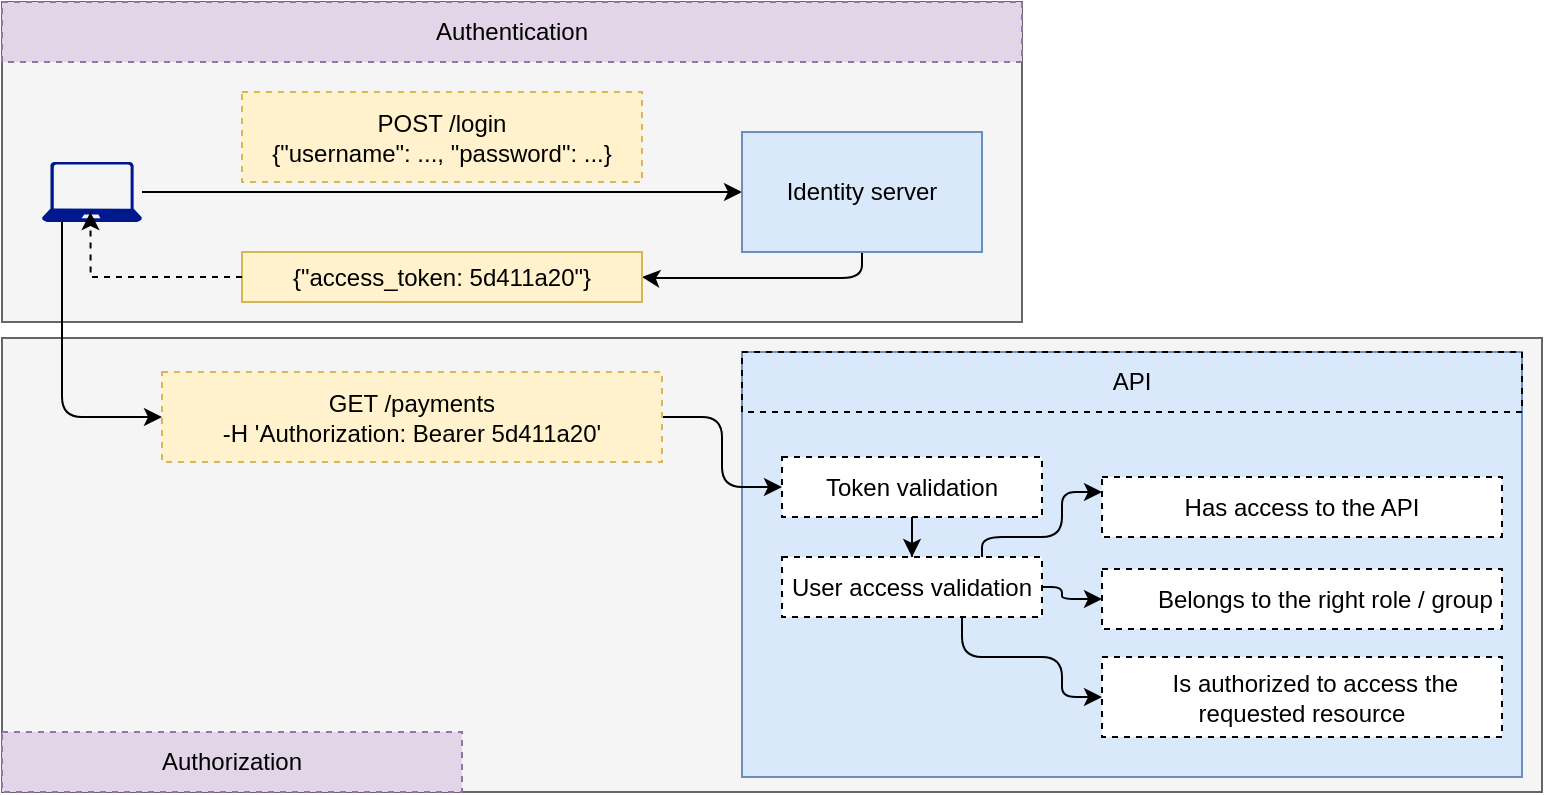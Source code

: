 <mxfile version="24.8.0" pages="14">
  <diagram name="7.1" id="FUmnBTIEJxNNoAZ12JkV">
    <mxGraphModel dx="1050" dy="621" grid="1" gridSize="10" guides="1" tooltips="1" connect="1" arrows="1" fold="1" page="1" pageScale="1" pageWidth="850" pageHeight="1100" math="0" shadow="0">
      <root>
        <mxCell id="0" />
        <mxCell id="1" parent="0" />
        <mxCell id="szMPgjWyprnZdsrYWiSb-17" value="" style="rounded=0;whiteSpace=wrap;html=1;fillColor=#f5f5f5;fontColor=#333333;strokeColor=#666666;" parent="1" vertex="1">
          <mxGeometry x="80" y="183" width="770" height="227" as="geometry" />
        </mxCell>
        <mxCell id="szMPgjWyprnZdsrYWiSb-15" value="" style="rounded=0;whiteSpace=wrap;html=1;fillColor=#f5f5f5;strokeColor=#666666;fontColor=#333333;" parent="1" vertex="1">
          <mxGeometry x="80" y="15" width="510" height="160" as="geometry" />
        </mxCell>
        <mxCell id="Sp_cZg9OWAqsCFahutBe-5" style="edgeStyle=orthogonalEdgeStyle;rounded=1;orthogonalLoop=1;jettySize=auto;html=1;curved=0;" parent="1" source="Sp_cZg9OWAqsCFahutBe-1" target="Sp_cZg9OWAqsCFahutBe-3" edge="1">
          <mxGeometry relative="1" as="geometry" />
        </mxCell>
        <mxCell id="szMPgjWyprnZdsrYWiSb-19" style="edgeStyle=orthogonalEdgeStyle;rounded=1;orthogonalLoop=1;jettySize=auto;html=1;entryX=0;entryY=0.5;entryDx=0;entryDy=0;curved=0;" parent="1" source="Sp_cZg9OWAqsCFahutBe-1" target="Sp_cZg9OWAqsCFahutBe-12" edge="1">
          <mxGeometry relative="1" as="geometry">
            <Array as="points">
              <mxPoint x="110" y="222" />
            </Array>
          </mxGeometry>
        </mxCell>
        <mxCell id="Sp_cZg9OWAqsCFahutBe-1" value="" style="sketch=0;aspect=fixed;pointerEvents=1;shadow=0;dashed=0;html=1;strokeColor=none;labelPosition=center;verticalLabelPosition=bottom;verticalAlign=top;align=center;fillColor=#00188D;shape=mxgraph.azure.laptop" parent="1" vertex="1">
          <mxGeometry x="100" y="95" width="50" height="30" as="geometry" />
        </mxCell>
        <mxCell id="Sp_cZg9OWAqsCFahutBe-8" style="edgeStyle=orthogonalEdgeStyle;rounded=1;orthogonalLoop=1;jettySize=auto;html=1;entryX=1;entryY=0.5;entryDx=0;entryDy=0;curved=0;" parent="1" source="Sp_cZg9OWAqsCFahutBe-3" target="Sp_cZg9OWAqsCFahutBe-7" edge="1">
          <mxGeometry relative="1" as="geometry">
            <Array as="points">
              <mxPoint x="510" y="153" />
              <mxPoint x="405" y="153" />
            </Array>
          </mxGeometry>
        </mxCell>
        <mxCell id="Sp_cZg9OWAqsCFahutBe-3" value="Identity server" style="rounded=0;whiteSpace=wrap;html=1;fillColor=#dae8fc;strokeColor=#6c8ebf;" parent="1" vertex="1">
          <mxGeometry x="450" y="80" width="120" height="60" as="geometry" />
        </mxCell>
        <mxCell id="Sp_cZg9OWAqsCFahutBe-4" value="" style="rounded=0;whiteSpace=wrap;html=1;fillColor=#dae8fc;strokeColor=#6c8ebf;" parent="1" vertex="1">
          <mxGeometry x="450" y="190" width="390" height="212.5" as="geometry" />
        </mxCell>
        <mxCell id="Sp_cZg9OWAqsCFahutBe-6" value="POST /login&lt;div&gt;{&quot;username&quot;: ..., &quot;password&quot;: ...}&lt;/div&gt;" style="text;html=1;align=center;verticalAlign=middle;whiteSpace=wrap;rounded=0;dashed=1;fillColor=#fff2cc;strokeColor=#d6b656;" parent="1" vertex="1">
          <mxGeometry x="200" y="60" width="200" height="45" as="geometry" />
        </mxCell>
        <mxCell id="Sp_cZg9OWAqsCFahutBe-7" value="{&quot;access_token: 5d411a20&quot;}" style="rounded=0;whiteSpace=wrap;html=1;fillColor=#fff2cc;strokeColor=#d6b656;" parent="1" vertex="1">
          <mxGeometry x="200" y="140" width="200" height="25" as="geometry" />
        </mxCell>
        <mxCell id="Sp_cZg9OWAqsCFahutBe-9" style="edgeStyle=orthogonalEdgeStyle;rounded=0;orthogonalLoop=1;jettySize=auto;html=1;entryX=0.485;entryY=0.835;entryDx=0;entryDy=0;entryPerimeter=0;dashed=1;" parent="1" source="Sp_cZg9OWAqsCFahutBe-7" target="Sp_cZg9OWAqsCFahutBe-1" edge="1">
          <mxGeometry relative="1" as="geometry" />
        </mxCell>
        <mxCell id="szMPgjWyprnZdsrYWiSb-7" style="edgeStyle=orthogonalEdgeStyle;rounded=1;orthogonalLoop=1;jettySize=auto;html=1;entryX=0;entryY=0.5;entryDx=0;entryDy=0;curved=0;" parent="1" source="Sp_cZg9OWAqsCFahutBe-12" target="szMPgjWyprnZdsrYWiSb-2" edge="1">
          <mxGeometry relative="1" as="geometry" />
        </mxCell>
        <mxCell id="Sp_cZg9OWAqsCFahutBe-12" value="GET /payments&lt;div&gt;-H &#39;Authorization: Bearer 5d411a20&#39;&lt;/div&gt;" style="text;html=1;align=center;verticalAlign=middle;whiteSpace=wrap;rounded=0;strokeColor=#d6b656;dashed=1;fillColor=#fff2cc;" parent="1" vertex="1">
          <mxGeometry x="160" y="200" width="250" height="45" as="geometry" />
        </mxCell>
        <mxCell id="szMPgjWyprnZdsrYWiSb-9" style="edgeStyle=orthogonalEdgeStyle;rounded=0;orthogonalLoop=1;jettySize=auto;html=1;entryX=0.5;entryY=0;entryDx=0;entryDy=0;" parent="1" source="szMPgjWyprnZdsrYWiSb-2" target="szMPgjWyprnZdsrYWiSb-3" edge="1">
          <mxGeometry relative="1" as="geometry" />
        </mxCell>
        <mxCell id="szMPgjWyprnZdsrYWiSb-2" value="Token validation" style="text;html=1;align=center;verticalAlign=middle;whiteSpace=wrap;rounded=0;strokeColor=default;dashed=1;fillColor=default;" parent="1" vertex="1">
          <mxGeometry x="470" y="242.5" width="130" height="30" as="geometry" />
        </mxCell>
        <mxCell id="szMPgjWyprnZdsrYWiSb-10" style="edgeStyle=orthogonalEdgeStyle;rounded=1;orthogonalLoop=1;jettySize=auto;html=1;entryX=0;entryY=0.25;entryDx=0;entryDy=0;curved=0;" parent="1" source="szMPgjWyprnZdsrYWiSb-3" target="szMPgjWyprnZdsrYWiSb-4" edge="1">
          <mxGeometry relative="1" as="geometry">
            <Array as="points">
              <mxPoint x="570" y="282.5" />
              <mxPoint x="610" y="282.5" />
              <mxPoint x="610" y="259.5" />
            </Array>
          </mxGeometry>
        </mxCell>
        <mxCell id="szMPgjWyprnZdsrYWiSb-12" style="edgeStyle=orthogonalEdgeStyle;rounded=1;orthogonalLoop=1;jettySize=auto;html=1;entryX=0;entryY=0.5;entryDx=0;entryDy=0;curved=0;" parent="1" source="szMPgjWyprnZdsrYWiSb-3" target="szMPgjWyprnZdsrYWiSb-6" edge="1">
          <mxGeometry relative="1" as="geometry">
            <Array as="points">
              <mxPoint x="560" y="342.5" />
              <mxPoint x="610" y="342.5" />
              <mxPoint x="610" y="362.5" />
            </Array>
          </mxGeometry>
        </mxCell>
        <mxCell id="szMPgjWyprnZdsrYWiSb-13" style="edgeStyle=orthogonalEdgeStyle;rounded=1;orthogonalLoop=1;jettySize=auto;html=1;entryX=0;entryY=0.5;entryDx=0;entryDy=0;curved=0;" parent="1" source="szMPgjWyprnZdsrYWiSb-3" target="szMPgjWyprnZdsrYWiSb-5" edge="1">
          <mxGeometry relative="1" as="geometry">
            <Array as="points">
              <mxPoint x="610" y="307.5" />
              <mxPoint x="610" y="313.5" />
            </Array>
          </mxGeometry>
        </mxCell>
        <mxCell id="szMPgjWyprnZdsrYWiSb-3" value="User access validation" style="text;html=1;align=center;verticalAlign=middle;whiteSpace=wrap;rounded=0;strokeColor=default;dashed=1;fillColor=default;" parent="1" vertex="1">
          <mxGeometry x="470" y="292.5" width="130" height="30" as="geometry" />
        </mxCell>
        <mxCell id="szMPgjWyprnZdsrYWiSb-4" value="Has access to the API" style="text;html=1;align=center;verticalAlign=middle;whiteSpace=wrap;rounded=0;strokeColor=default;dashed=1;fillColor=default;" parent="1" vertex="1">
          <mxGeometry x="630" y="252.5" width="200" height="30" as="geometry" />
        </mxCell>
        <mxCell id="szMPgjWyprnZdsrYWiSb-5" value="&amp;nbsp; &amp;nbsp; &amp;nbsp; &amp;nbsp;Belongs to the right role / group" style="text;html=1;align=center;verticalAlign=middle;whiteSpace=wrap;rounded=0;strokeColor=default;dashed=1;fillColor=default;" parent="1" vertex="1">
          <mxGeometry x="630" y="298.5" width="200" height="30" as="geometry" />
        </mxCell>
        <mxCell id="szMPgjWyprnZdsrYWiSb-6" value="&amp;nbsp; &amp;nbsp; Is authorized to access the requested resource" style="text;html=1;align=center;verticalAlign=middle;whiteSpace=wrap;rounded=0;strokeColor=default;dashed=1;fillColor=default;" parent="1" vertex="1">
          <mxGeometry x="630" y="342.5" width="200" height="40" as="geometry" />
        </mxCell>
        <mxCell id="szMPgjWyprnZdsrYWiSb-8" value="API" style="text;html=1;align=center;verticalAlign=middle;whiteSpace=wrap;rounded=0;strokeColor=default;dashed=1;" parent="1" vertex="1">
          <mxGeometry x="450" y="190" width="390" height="30" as="geometry" />
        </mxCell>
        <mxCell id="szMPgjWyprnZdsrYWiSb-16" value="Authentication" style="text;html=1;align=center;verticalAlign=middle;whiteSpace=wrap;rounded=0;strokeColor=#9673a6;dashed=1;fillColor=#e1d5e7;" parent="1" vertex="1">
          <mxGeometry x="80" y="15" width="510" height="30" as="geometry" />
        </mxCell>
        <mxCell id="szMPgjWyprnZdsrYWiSb-18" value="Authorization" style="text;html=1;align=center;verticalAlign=middle;whiteSpace=wrap;rounded=0;strokeColor=#9673a6;dashed=1;fillColor=#e1d5e7;" parent="1" vertex="1">
          <mxGeometry x="80" y="380" width="230" height="30" as="geometry" />
        </mxCell>
        <mxCell id="K15jqfix9BX4F4d0giEk-1" value="" style="shape=image;html=1;verticalAlign=top;verticalLabelPosition=bottom;labelBackgroundColor=#ffffff;imageAspect=0;aspect=fixed;image=https://cdn4.iconfinder.com/data/icons/web-ui-color/128/Checkmark-128.png" parent="1" vertex="1">
          <mxGeometry x="640" y="259.5" width="16" height="16" as="geometry" />
        </mxCell>
        <mxCell id="K15jqfix9BX4F4d0giEk-2" value="" style="shape=image;html=1;verticalAlign=top;verticalLabelPosition=bottom;labelBackgroundColor=#ffffff;imageAspect=0;aspect=fixed;image=https://cdn4.iconfinder.com/data/icons/web-ui-color/128/Checkmark-128.png" parent="1" vertex="1">
          <mxGeometry x="639" y="306.5" width="16" height="16" as="geometry" />
        </mxCell>
        <mxCell id="K15jqfix9BX4F4d0giEk-3" value="" style="shape=image;html=1;verticalAlign=top;verticalLabelPosition=bottom;labelBackgroundColor=#ffffff;imageAspect=0;aspect=fixed;image=https://cdn4.iconfinder.com/data/icons/web-ui-color/128/Checkmark-128.png" parent="1" vertex="1">
          <mxGeometry x="640" y="353.5" width="16" height="16" as="geometry" />
        </mxCell>
      </root>
    </mxGraphModel>
  </diagram>
  <diagram id="7TBQpbtdZcuX31XT8V2E" name="7.2">
    <mxGraphModel dx="1900" dy="621" grid="1" gridSize="10" guides="1" tooltips="1" connect="1" arrows="1" fold="1" page="1" pageScale="1" pageWidth="850" pageHeight="1100" math="0" shadow="0">
      <root>
        <mxCell id="0" />
        <mxCell id="1" parent="0" />
        <mxCell id="8joQHA1dMeLJkoi8jwD1-1" value="" style="rounded=0;whiteSpace=wrap;html=1;" parent="1" vertex="1">
          <mxGeometry x="-580" y="60" width="310" height="110" as="geometry" />
        </mxCell>
        <mxCell id="8joQHA1dMeLJkoi8jwD1-2" value="&lt;div&gt;{&lt;/div&gt;&lt;div&gt;&amp;nbsp; &quot;typ&quot;: &quot;JWT&quot;,&lt;/div&gt;&lt;div&gt;&amp;nbsp; &quot;alg&quot;: &quot;RS256&quot;&lt;/div&gt;&lt;div&gt;}&lt;/div&gt;" style="text;html=1;strokeColor=none;fillColor=none;align=left;verticalAlign=middle;whiteSpace=wrap;rounded=0;fontColor=#FFB570;" parent="1" vertex="1">
          <mxGeometry x="-560" y="95" width="270" height="70" as="geometry" />
        </mxCell>
        <mxCell id="8joQHA1dMeLJkoi8jwD1-3" value="" style="rounded=0;whiteSpace=wrap;html=1;" parent="1" vertex="1">
          <mxGeometry x="-580" y="170" width="310" height="170" as="geometry" />
        </mxCell>
        <mxCell id="8joQHA1dMeLJkoi8jwD1-4" value="&lt;div&gt;{&lt;/div&gt;&lt;div&gt;&amp;nbsp; &quot;iss&quot;: &quot;https://auth.apithreats.com/&quot;,&lt;/div&gt;&lt;div&gt;&amp;nbsp; &quot;sub&quot;: &quot;ec7bbccf-ca89-4af3-82ac-b41e4831a962&quot;,&lt;/div&gt;&lt;div&gt;&amp;nbsp; &quot;aud&quot;: &quot;http://apithreats.com&quot;,&lt;/div&gt;&lt;div&gt;&amp;nbsp; &quot;iat&quot;: 1792443176,&lt;/div&gt;&lt;div&gt;&amp;nbsp; &quot;exp&quot;: 1792529576,&lt;/div&gt;&lt;div&gt;&amp;nbsp; &quot;nbf&quot;:&amp;nbsp;&lt;span style=&quot;background-color: initial;&quot;&gt;1792443176&lt;/span&gt;&lt;/div&gt;&lt;div&gt;}&lt;/div&gt;" style="text;html=1;strokeColor=none;fillColor=none;align=left;verticalAlign=middle;whiteSpace=wrap;rounded=0;fontColor=#7EA6E0;" parent="1" vertex="1">
          <mxGeometry x="-565" y="210" width="280" height="120" as="geometry" />
        </mxCell>
        <mxCell id="8joQHA1dMeLJkoi8jwD1-5" value="Header" style="text;html=1;strokeColor=none;fillColor=#FFB570;align=center;verticalAlign=middle;whiteSpace=wrap;rounded=0;" parent="1" vertex="1">
          <mxGeometry x="-580" y="60" width="310" height="30" as="geometry" />
        </mxCell>
        <mxCell id="8joQHA1dMeLJkoi8jwD1-6" value="Payload (claims)" style="text;html=1;strokeColor=none;fillColor=#7EA6E0;align=center;verticalAlign=middle;whiteSpace=wrap;rounded=0;" parent="1" vertex="1">
          <mxGeometry x="-580" y="170" width="310" height="30" as="geometry" />
        </mxCell>
        <mxCell id="8joQHA1dMeLJkoi8jwD1-7" value="Signature" style="text;html=1;strokeColor=default;fillColor=#B5739D;align=center;verticalAlign=middle;whiteSpace=wrap;rounded=0;" parent="1" vertex="1">
          <mxGeometry x="-580" y="340" width="310" height="30" as="geometry" />
        </mxCell>
      </root>
    </mxGraphModel>
  </diagram>
  <diagram id="FCBdWVbOxS-jAdp_EUzP" name="7.4">
    <mxGraphModel grid="1" page="1" gridSize="10" guides="1" tooltips="1" connect="1" arrows="1" fold="1" pageScale="1" pageWidth="850" pageHeight="1100" math="0" shadow="0">
      <root>
        <mxCell id="0" />
        <mxCell id="1" parent="0" />
        <mxCell id="f4lj2Ts5teXUGoV8nbbe-29" value="" style="rounded=0;whiteSpace=wrap;html=1;dashed=1;" vertex="1" parent="1">
          <mxGeometry x="10" y="9.25" width="180" height="102" as="geometry" />
        </mxCell>
        <mxCell id="f4lj2Ts5teXUGoV8nbbe-44" style="edgeStyle=orthogonalEdgeStyle;rounded=0;orthogonalLoop=1;jettySize=auto;html=1;dashed=1;" edge="1" parent="1" source="f4lj2Ts5teXUGoV8nbbe-20" target="UEDh5MbUt5grrKL0CM0J-3">
          <mxGeometry relative="1" as="geometry" />
        </mxCell>
        <mxCell id="f4lj2Ts5teXUGoV8nbbe-20" value="" style="rounded=0;whiteSpace=wrap;html=1;strokeColor=default;dashed=1;" vertex="1" parent="1">
          <mxGeometry x="326" y="16" width="100" height="104" as="geometry" />
        </mxCell>
        <mxCell id="UEDh5MbUt5grrKL0CM0J-3" value="Hacker with network&lt;div&gt;packet analyzer&lt;/div&gt;" style="shape=image;html=1;verticalAlign=top;verticalLabelPosition=bottom;labelBackgroundColor=#ffffff;imageAspect=0;aspect=fixed;image=https://cdn0.iconfinder.com/data/icons/kameleon-free-pack/110/Hacker-128.png" parent="1" vertex="1">
          <mxGeometry x="346.5" y="181" width="59" height="59" as="geometry" />
        </mxCell>
        <mxCell id="f4lj2Ts5teXUGoV8nbbe-3" value="" style="sketch=0;html=1;aspect=fixed;strokeColor=none;shadow=0;fillColor=#3B8DF1;verticalAlign=top;labelPosition=center;verticalLabelPosition=bottom;shape=mxgraph.gcp2.phone_android" vertex="1" parent="1">
          <mxGeometry x="94.8" y="58.75" width="19.6" height="35" as="geometry" />
        </mxCell>
        <mxCell id="f4lj2Ts5teXUGoV8nbbe-5" value="" style="sketch=0;html=1;aspect=fixed;strokeColor=none;shadow=0;fillColor=#3B8DF1;verticalAlign=top;labelPosition=center;verticalLabelPosition=bottom;shape=mxgraph.gcp2.phone_android" vertex="1" parent="1">
          <mxGeometry x="60" y="68.75" width="19.6" height="35" as="geometry" />
        </mxCell>
        <mxCell id="f4lj2Ts5teXUGoV8nbbe-6" value="" style="sketch=0;aspect=fixed;pointerEvents=1;shadow=0;dashed=0;html=1;strokeColor=none;labelPosition=center;verticalLabelPosition=bottom;verticalAlign=top;align=center;fillColor=#00188D;shape=mxgraph.azure.laptop" vertex="1" parent="1">
          <mxGeometry x="20" y="28.75" width="50" height="30" as="geometry" />
        </mxCell>
        <mxCell id="f4lj2Ts5teXUGoV8nbbe-8" value="" style="sketch=0;aspect=fixed;pointerEvents=1;shadow=0;dashed=0;html=1;strokeColor=none;labelPosition=center;verticalLabelPosition=bottom;verticalAlign=top;align=center;fillColor=#00188D;shape=mxgraph.azure.laptop" vertex="1" parent="1">
          <mxGeometry x="129.6" y="71.25" width="50" height="30" as="geometry" />
        </mxCell>
        <mxCell id="f4lj2Ts5teXUGoV8nbbe-9" value="" style="sketch=0;aspect=fixed;pointerEvents=1;shadow=0;dashed=0;html=1;strokeColor=none;labelPosition=center;verticalLabelPosition=bottom;verticalAlign=top;align=center;fillColor=#00188D;shape=mxgraph.azure.laptop" vertex="1" parent="1">
          <mxGeometry x="79.6" y="19.25" width="50" height="30" as="geometry" />
        </mxCell>
        <mxCell id="f4lj2Ts5teXUGoV8nbbe-10" value="Public network&amp;nbsp;&lt;div&gt;access point&lt;/div&gt;" style="image;html=1;image=img/lib/clip_art/networking/Wireless_Router_128x128.png" vertex="1" parent="1">
          <mxGeometry x="360" y="40.5" width="30" height="39.5" as="geometry" />
        </mxCell>
        <mxCell id="f4lj2Ts5teXUGoV8nbbe-12" value="" style="html=1;verticalLabelPosition=bottom;align=center;labelBackgroundColor=#ffffff;verticalAlign=top;strokeWidth=2;strokeColor=#0080F0;shadow=0;dashed=0;shape=mxgraph.ios7.icons.wifi;pointerEvents=1" vertex="1" parent="1">
          <mxGeometry x="390.0" y="35" width="29.7" height="21" as="geometry" />
        </mxCell>
        <mxCell id="f4lj2Ts5teXUGoV8nbbe-13" value="Internet" style="image;aspect=fixed;perimeter=ellipsePerimeter;html=1;align=center;shadow=0;dashed=0;spacingTop=3;image=img/lib/active_directory/internet_cloud.svg;" vertex="1" parent="1">
          <mxGeometry x="550" y="25.25" width="111.11" height="70" as="geometry" />
        </mxCell>
        <mxCell id="f4lj2Ts5teXUGoV8nbbe-28" style="edgeStyle=orthogonalEdgeStyle;rounded=1;orthogonalLoop=1;jettySize=auto;html=1;entryX=-0.022;entryY=0.617;entryDx=0;entryDy=0;entryPerimeter=0;curved=0;dashed=1;" edge="1" parent="1" source="f4lj2Ts5teXUGoV8nbbe-20" target="f4lj2Ts5teXUGoV8nbbe-13">
          <mxGeometry relative="1" as="geometry" />
        </mxCell>
        <mxCell id="f4lj2Ts5teXUGoV8nbbe-30" style="edgeStyle=orthogonalEdgeStyle;rounded=1;orthogonalLoop=1;jettySize=auto;html=1;entryX=0.031;entryY=0.431;entryDx=0;entryDy=0;entryPerimeter=0;curved=0;dashed=1;" edge="1" parent="1" source="f4lj2Ts5teXUGoV8nbbe-29" target="f4lj2Ts5teXUGoV8nbbe-20">
          <mxGeometry relative="1" as="geometry" />
        </mxCell>
        <mxCell id="f4lj2Ts5teXUGoV8nbbe-31" value="" style="rounded=0;whiteSpace=wrap;html=1;" vertex="1" parent="1">
          <mxGeometry x="200" y="46" width="20" height="10" as="geometry" />
        </mxCell>
        <mxCell id="f4lj2Ts5teXUGoV8nbbe-32" value="" style="rounded=0;whiteSpace=wrap;html=1;" vertex="1" parent="1">
          <mxGeometry x="230" y="46" width="20" height="10" as="geometry" />
        </mxCell>
        <mxCell id="f4lj2Ts5teXUGoV8nbbe-33" value="" style="rounded=0;whiteSpace=wrap;html=1;" vertex="1" parent="1">
          <mxGeometry x="260" y="46" width="20" height="10" as="geometry" />
        </mxCell>
        <mxCell id="f4lj2Ts5teXUGoV8nbbe-34" value="Network packets" style="text;html=1;align=center;verticalAlign=middle;whiteSpace=wrap;rounded=0;" vertex="1" parent="1">
          <mxGeometry x="190" y="16" width="110" height="30" as="geometry" />
        </mxCell>
        <mxCell id="f4lj2Ts5teXUGoV8nbbe-35" value="" style="rounded=0;whiteSpace=wrap;html=1;" vertex="1" parent="1">
          <mxGeometry x="440" y="53.75" width="20" height="10" as="geometry" />
        </mxCell>
        <mxCell id="f4lj2Ts5teXUGoV8nbbe-36" value="" style="rounded=0;whiteSpace=wrap;html=1;" vertex="1" parent="1">
          <mxGeometry x="470" y="53.75" width="20" height="10" as="geometry" />
        </mxCell>
        <mxCell id="f4lj2Ts5teXUGoV8nbbe-37" value="" style="rounded=0;whiteSpace=wrap;html=1;" vertex="1" parent="1">
          <mxGeometry x="500" y="53.75" width="20" height="10" as="geometry" />
        </mxCell>
        <mxCell id="f4lj2Ts5teXUGoV8nbbe-38" value="Network packets" style="text;html=1;align=center;verticalAlign=middle;whiteSpace=wrap;rounded=0;" vertex="1" parent="1">
          <mxGeometry x="430" y="23.75" width="110" height="30" as="geometry" />
        </mxCell>
        <mxCell id="f4lj2Ts5teXUGoV8nbbe-39" value="" style="rounded=0;whiteSpace=wrap;html=1;" vertex="1" parent="1">
          <mxGeometry x="384" y="128" width="20" height="10" as="geometry" />
        </mxCell>
        <mxCell id="f4lj2Ts5teXUGoV8nbbe-40" value="" style="rounded=0;whiteSpace=wrap;html=1;" vertex="1" parent="1">
          <mxGeometry x="384" y="143" width="20" height="10" as="geometry" />
        </mxCell>
        <mxCell id="f4lj2Ts5teXUGoV8nbbe-41" value="" style="rounded=0;whiteSpace=wrap;html=1;" vertex="1" parent="1">
          <mxGeometry x="384" y="158" width="20" height="10" as="geometry" />
        </mxCell>
      </root>
    </mxGraphModel>
  </diagram>
  <diagram id="rNqwIgQMC-zOMhHJm4DP" name="7.5">
    <mxGraphModel dx="948" dy="653" grid="1" gridSize="10" guides="1" tooltips="1" connect="1" arrows="1" fold="1" page="1" pageScale="1" pageWidth="850" pageHeight="1100" math="0" shadow="0">
      <root>
        <mxCell id="0" />
        <mxCell id="1" parent="0" />
        <mxCell id="F6Kp1ohkk69NDbZPijk2-1" value="" style="rounded=0;whiteSpace=wrap;html=1;strokeColor=#d6b656;dashed=1;fillColor=#fff2cc;" parent="1" vertex="1">
          <mxGeometry x="718" y="30" width="120" height="330" as="geometry" />
        </mxCell>
        <mxCell id="F6Kp1ohkk69NDbZPijk2-3" value="" style="rounded=0;whiteSpace=wrap;html=1;strokeColor=#36393d;dashed=1;fillColor=#cce5ff;" parent="1" vertex="1">
          <mxGeometry x="293" y="30" width="120" height="330" as="geometry" />
        </mxCell>
        <mxCell id="F6Kp1ohkk69NDbZPijk2-4" style="edgeStyle=orthogonalEdgeStyle;rounded=1;orthogonalLoop=1;jettySize=auto;html=1;strokeColor=#6c8ebf;strokeWidth=2;dashed=1;fillColor=#dae8fc;dashPattern=1 1;" parent="1" source="F6Kp1ohkk69NDbZPijk2-5" target="F6Kp1ohkk69NDbZPijk2-8" edge="1">
          <mxGeometry relative="1" as="geometry">
            <Array as="points">
              <mxPoint x="660" y="92" />
              <mxPoint x="660" y="65" />
            </Array>
          </mxGeometry>
        </mxCell>
        <mxCell id="F6Kp1ohkk69NDbZPijk2-40" style="edgeStyle=orthogonalEdgeStyle;rounded=1;orthogonalLoop=1;jettySize=auto;html=1;entryX=0;entryY=0.5;entryDx=0;entryDy=0;curved=0;" parent="1" source="F6Kp1ohkk69NDbZPijk2-5" target="F6Kp1ohkk69NDbZPijk2-24" edge="1">
          <mxGeometry relative="1" as="geometry">
            <Array as="points">
              <mxPoint x="350" y="201" />
            </Array>
          </mxGeometry>
        </mxCell>
        <mxCell id="F6Kp1ohkk69NDbZPijk2-5" value="" style="sketch=0;pointerEvents=1;shadow=0;dashed=0;html=1;strokeColor=none;fillColor=#505050;labelPosition=center;verticalLabelPosition=bottom;verticalAlign=top;outlineConnect=0;align=center;shape=mxgraph.office.concepts.web_page;" parent="1" vertex="1">
          <mxGeometry x="328" y="65" width="50" height="54" as="geometry" />
        </mxCell>
        <mxCell id="F6Kp1ohkk69NDbZPijk2-30" style="edgeStyle=orthogonalEdgeStyle;rounded=1;orthogonalLoop=1;jettySize=auto;html=1;entryX=1;entryY=0.5;entryDx=0;entryDy=0;curved=0;" parent="1" source="F6Kp1ohkk69NDbZPijk2-8" target="F6Kp1ohkk69NDbZPijk2-14" edge="1">
          <mxGeometry relative="1" as="geometry">
            <Array as="points">
              <mxPoint x="778" y="134" />
            </Array>
          </mxGeometry>
        </mxCell>
        <mxCell id="F6Kp1ohkk69NDbZPijk2-38" style="edgeStyle=orthogonalEdgeStyle;rounded=1;orthogonalLoop=1;jettySize=auto;html=1;entryX=1;entryY=0.5;entryDx=0;entryDy=0;curved=0;" parent="1" source="F6Kp1ohkk69NDbZPijk2-8" target="F6Kp1ohkk69NDbZPijk2-18" edge="1">
          <mxGeometry relative="1" as="geometry">
            <Array as="points">
              <mxPoint x="778" y="265" />
            </Array>
          </mxGeometry>
        </mxCell>
        <mxCell id="F6Kp1ohkk69NDbZPijk2-8" value="LinkedIn" style="rounded=0;whiteSpace=wrap;html=1;dashed=1;fillColor=none;strokeColor=#BD8A26;strokeWidth=2;" parent="1" vertex="1">
          <mxGeometry x="728" y="51.25" width="100" height="30" as="geometry" />
        </mxCell>
        <mxCell id="F6Kp1ohkk69NDbZPijk2-9" value="Job Portal" style="text;html=1;strokeColor=#36393d;fillColor=#cce5ff;align=center;verticalAlign=middle;whiteSpace=wrap;rounded=0;dashed=1;strokeWidth=2;" parent="1" vertex="1">
          <mxGeometry x="316.5" y="40" width="73" height="30" as="geometry" />
        </mxCell>
        <mxCell id="F6Kp1ohkk69NDbZPijk2-10" value="&lt;span style=&quot;&quot;&gt;Susan shares her LinkedIn credentials with the job portal&lt;/span&gt;" style="text;html=1;strokeColor=#9673a6;fillColor=#e1d5e7;align=left;verticalAlign=middle;whiteSpace=wrap;rounded=0;dashed=1;spacingLeft=35;" parent="1" vertex="1">
          <mxGeometry x="80" y="40" width="200" height="45" as="geometry" />
        </mxCell>
        <mxCell id="F6Kp1ohkk69NDbZPijk2-11" value="1" style="ellipse;whiteSpace=wrap;html=1;aspect=fixed;strokeWidth=2;fontFamily=Tahoma;spacingBottom=4;spacingRight=2;strokeColor=#9673a6;fillColor=#e1d5e7;" parent="1" vertex="1">
          <mxGeometry x="88.12" y="50.75" width="20" height="20" as="geometry" />
        </mxCell>
        <mxCell id="F6Kp1ohkk69NDbZPijk2-12" value="&lt;span style=&quot;&quot;&gt;The job portal logs into LinkedIn using Susan&#39;s credentials&lt;/span&gt;" style="text;html=1;strokeColor=#36393d;fillColor=#cce5ff;align=left;verticalAlign=middle;whiteSpace=wrap;rounded=0;dashed=1;spacingLeft=35;" parent="1" vertex="1">
          <mxGeometry x="400" y="40" width="248.24" height="42.5" as="geometry" />
        </mxCell>
        <mxCell id="F6Kp1ohkk69NDbZPijk2-13" value="2" style="ellipse;whiteSpace=wrap;html=1;aspect=fixed;strokeWidth=2;fontFamily=Tahoma;spacingBottom=4;spacingRight=2;strokeColor=#6c8ebf;fillColor=#dae8fc;" parent="1" vertex="1">
          <mxGeometry x="407.24" y="51.25" width="20" height="20" as="geometry" />
        </mxCell>
        <mxCell id="F6Kp1ohkk69NDbZPijk2-14" value="&lt;span style=&quot;text-align: left;&quot;&gt;LinkedIn issues Susan&#39;s access token&lt;/span&gt;" style="text;html=1;strokeColor=#d6b656;fillColor=#fff2cc;align=center;verticalAlign=middle;whiteSpace=wrap;rounded=0;dashed=1;spacingLeft=25;" parent="1" vertex="1">
          <mxGeometry x="440" y="114" width="250" height="40" as="geometry" />
        </mxCell>
        <mxCell id="F6Kp1ohkk69NDbZPijk2-15" value="3" style="ellipse;whiteSpace=wrap;html=1;aspect=fixed;strokeWidth=2;fontFamily=Tahoma;spacingBottom=4;spacingRight=2;strokeColor=#d6b656;fillColor=#fff2cc;" parent="1" vertex="1">
          <mxGeometry x="447.75" y="124" width="20" height="20" as="geometry" />
        </mxCell>
        <mxCell id="F6Kp1ohkk69NDbZPijk2-18" value="&lt;span style=&quot;&quot;&gt;LinkedIn sends the data&lt;/span&gt;" style="text;html=1;strokeColor=#d6b656;fillColor=#fff2cc;align=left;verticalAlign=middle;whiteSpace=wrap;rounded=0;dashed=1;spacingLeft=35;" parent="1" vertex="1">
          <mxGeometry x="440" y="246.5" width="250.75" height="37.5" as="geometry" />
        </mxCell>
        <mxCell id="F6Kp1ohkk69NDbZPijk2-19" value="5" style="ellipse;whiteSpace=wrap;html=1;aspect=fixed;strokeWidth=2;fontFamily=Tahoma;spacingBottom=4;spacingRight=2;strokeColor=#d6b656;fillColor=#fff2cc;" parent="1" vertex="1">
          <mxGeometry x="446.12" y="255" width="20" height="20" as="geometry" />
        </mxCell>
        <mxCell id="F6Kp1ohkk69NDbZPijk2-22" value="" style="shape=umlActor;verticalLabelPosition=bottom;verticalAlign=top;html=1;outlineConnect=0;fillColor=#e1d5e7;strokeColor=#9673a6;" parent="1" vertex="1">
          <mxGeometry x="30" y="71.25" width="20" height="40" as="geometry" />
        </mxCell>
        <mxCell id="F6Kp1ohkk69NDbZPijk2-27" style="edgeStyle=orthogonalEdgeStyle;rounded=1;orthogonalLoop=1;jettySize=auto;html=1;curved=0;" parent="1" source="F6Kp1ohkk69NDbZPijk2-23" target="F6Kp1ohkk69NDbZPijk2-5" edge="1">
          <mxGeometry relative="1" as="geometry">
            <Array as="points">
              <mxPoint x="80" y="124" />
              <mxPoint x="80" y="92" />
            </Array>
          </mxGeometry>
        </mxCell>
        <mxCell id="F6Kp1ohkk69NDbZPijk2-23" value="Susan" style="text;html=1;align=center;verticalAlign=middle;whiteSpace=wrap;rounded=0;fillColor=default;" parent="1" vertex="1">
          <mxGeometry x="10" y="110" width="60" height="28" as="geometry" />
        </mxCell>
        <mxCell id="F6Kp1ohkk69NDbZPijk2-24" value="&lt;span style=&quot;&quot;&gt;The job portal access Susan&#39;s employment history using her access token&lt;/span&gt;" style="text;html=1;strokeColor=#36393d;fillColor=#cce5ff;align=left;verticalAlign=middle;whiteSpace=wrap;rounded=0;dashed=1;spacingLeft=35;spacingRight=10;" parent="1" vertex="1">
          <mxGeometry x="436.63" y="172.75" width="253.37" height="56.25" as="geometry" />
        </mxCell>
        <mxCell id="F6Kp1ohkk69NDbZPijk2-25" value="6" style="ellipse;whiteSpace=wrap;html=1;aspect=fixed;strokeWidth=2;fontFamily=Tahoma;spacingBottom=4;spacingRight=2;strokeColor=#36393d;fillColor=#cce5ff;" parent="1" vertex="1">
          <mxGeometry x="446.12" y="184.75" width="20" height="20" as="geometry" />
        </mxCell>
        <mxCell id="F6Kp1ohkk69NDbZPijk2-34" style="edgeStyle=orthogonalEdgeStyle;rounded=0;orthogonalLoop=1;jettySize=auto;html=1;entryX=1.007;entryY=0.315;entryDx=0;entryDy=0;entryPerimeter=0;" parent="1" source="F6Kp1ohkk69NDbZPijk2-14" target="F6Kp1ohkk69NDbZPijk2-3" edge="1">
          <mxGeometry relative="1" as="geometry" />
        </mxCell>
        <mxCell id="F6Kp1ohkk69NDbZPijk2-37" style="edgeStyle=orthogonalEdgeStyle;rounded=0;orthogonalLoop=1;jettySize=auto;html=1;entryX=-0.014;entryY=0.519;entryDx=0;entryDy=0;entryPerimeter=0;" parent="1" source="F6Kp1ohkk69NDbZPijk2-24" target="F6Kp1ohkk69NDbZPijk2-1" edge="1">
          <mxGeometry relative="1" as="geometry" />
        </mxCell>
        <mxCell id="F6Kp1ohkk69NDbZPijk2-39" style="edgeStyle=orthogonalEdgeStyle;rounded=0;orthogonalLoop=1;jettySize=auto;html=1;entryX=0.991;entryY=0.713;entryDx=0;entryDy=0;entryPerimeter=0;" parent="1" source="F6Kp1ohkk69NDbZPijk2-18" target="F6Kp1ohkk69NDbZPijk2-3" edge="1">
          <mxGeometry relative="1" as="geometry" />
        </mxCell>
      </root>
    </mxGraphModel>
  </diagram>
  <diagram id="b9Ypo0J-IT6ct2IJPyAx" name="7.6">
    <mxGraphModel dx="948" dy="653" grid="1" gridSize="10" guides="1" tooltips="1" connect="1" arrows="1" fold="1" page="1" pageScale="1" pageWidth="850" pageHeight="1100" math="0" shadow="0">
      <root>
        <mxCell id="0" />
        <mxCell id="1" parent="0" />
        <mxCell id="nSMhT2RUlnhu4YrzztBR-46" style="edgeStyle=orthogonalEdgeStyle;rounded=1;orthogonalLoop=1;jettySize=auto;html=1;entryX=1;entryY=0.5;entryDx=0;entryDy=0;curved=0;dashed=1;" parent="1" source="nSMhT2RUlnhu4YrzztBR-30" target="nSMhT2RUlnhu4YrzztBR-45" edge="1">
          <mxGeometry relative="1" as="geometry">
            <Array as="points">
              <mxPoint x="590" y="278" />
            </Array>
          </mxGeometry>
        </mxCell>
        <mxCell id="nSMhT2RUlnhu4YrzztBR-30" value="Authorization server" style="rounded=0;whiteSpace=wrap;html=1;fillColor=#f8cecc;strokeColor=#b85450;" parent="1" vertex="1">
          <mxGeometry x="530" y="130" width="120" height="60" as="geometry" />
        </mxCell>
        <mxCell id="nSMhT2RUlnhu4YrzztBR-31" value="API server" style="rounded=0;whiteSpace=wrap;html=1;fillColor=#dae8fc;strokeColor=#6c8ebf;" parent="1" vertex="1">
          <mxGeometry x="530" y="320" width="120" height="60" as="geometry" />
        </mxCell>
        <mxCell id="nSMhT2RUlnhu4YrzztBR-36" style="edgeStyle=orthogonalEdgeStyle;rounded=0;orthogonalLoop=1;jettySize=auto;html=1;" parent="1" source="nSMhT2RUlnhu4YrzztBR-32" target="nSMhT2RUlnhu4YrzztBR-35" edge="1">
          <mxGeometry relative="1" as="geometry" />
        </mxCell>
        <mxCell id="nSMhT2RUlnhu4YrzztBR-40" style="edgeStyle=orthogonalEdgeStyle;rounded=1;orthogonalLoop=1;jettySize=auto;html=1;entryX=0;entryY=0.5;entryDx=0;entryDy=0;curved=0;dashed=1;" parent="1" source="nSMhT2RUlnhu4YrzztBR-32" target="nSMhT2RUlnhu4YrzztBR-38" edge="1">
          <mxGeometry relative="1" as="geometry">
            <Array as="points">
              <mxPoint x="115" y="220" />
              <mxPoint x="345" y="220" />
            </Array>
          </mxGeometry>
        </mxCell>
        <mxCell id="nSMhT2RUlnhu4YrzztBR-50" style="edgeStyle=orthogonalEdgeStyle;rounded=1;orthogonalLoop=1;jettySize=auto;html=1;curved=0;dashed=1;" parent="1" source="nSMhT2RUlnhu4YrzztBR-32" target="nSMhT2RUlnhu4YrzztBR-44" edge="1">
          <mxGeometry relative="1" as="geometry">
            <Array as="points">
              <mxPoint x="115" y="307" />
            </Array>
          </mxGeometry>
        </mxCell>
        <mxCell id="nSMhT2RUlnhu4YrzztBR-32" value="Resource owner" style="sketch=0;aspect=fixed;pointerEvents=1;shadow=0;dashed=0;html=1;strokeColor=none;labelPosition=center;verticalLabelPosition=bottom;verticalAlign=top;align=center;fillColor=#00188D;shape=mxgraph.azure.laptop" parent="1" vertex="1">
          <mxGeometry x="90" y="95" width="50" height="30" as="geometry" />
        </mxCell>
        <mxCell id="nSMhT2RUlnhu4YrzztBR-34" value="POST /authorize&lt;div&gt;&amp;nbsp; &amp;nbsp; &amp;nbsp; &amp;nbsp; &amp;nbsp; ?client_id=0efdad8b&lt;/div&gt;&lt;div&gt;&amp;nbsp; &amp;nbsp; &amp;nbsp; &amp;nbsp; &amp;nbsp; &amp;amp;response_type=code&lt;/div&gt;&lt;div&gt;&amp;nbsp; &amp;nbsp; &amp;nbsp; &amp;nbsp; &amp;nbsp; &amp;amp;audience=https://apithreats.com&lt;/div&gt;" style="text;html=1;align=left;verticalAlign=middle;whiteSpace=wrap;rounded=0;strokeColor=#d6b656;dashed=1;spacingTop=0;spacing=10;fillColor=#fff2cc;" parent="1" vertex="1">
          <mxGeometry x="290" y="70" width="230" height="80" as="geometry" />
        </mxCell>
        <mxCell id="nSMhT2RUlnhu4YrzztBR-37" style="edgeStyle=orthogonalEdgeStyle;rounded=1;orthogonalLoop=1;jettySize=auto;html=1;curved=0;dashed=1;" parent="1" source="nSMhT2RUlnhu4YrzztBR-35" target="nSMhT2RUlnhu4YrzztBR-30" edge="1">
          <mxGeometry relative="1" as="geometry">
            <Array as="points">
              <mxPoint x="280" y="110" />
              <mxPoint x="280" y="160" />
            </Array>
          </mxGeometry>
        </mxCell>
        <mxCell id="nSMhT2RUlnhu4YrzztBR-35" value="Client" style="sketch=0;pointerEvents=1;shadow=0;dashed=0;html=1;strokeColor=none;fillColor=#505050;labelPosition=center;verticalLabelPosition=bottom;verticalAlign=top;outlineConnect=0;align=center;shape=mxgraph.office.concepts.web_page;" parent="1" vertex="1">
          <mxGeometry x="210" y="83" width="50" height="54" as="geometry" />
        </mxCell>
        <mxCell id="nSMhT2RUlnhu4YrzztBR-38" value="Login and consent" style="rounded=0;whiteSpace=wrap;html=1;fillColor=#d5e8d4;strokeColor=#82b366;" parent="1" vertex="1">
          <mxGeometry x="345" y="202" width="120" height="36" as="geometry" />
        </mxCell>
        <mxCell id="nSMhT2RUlnhu4YrzztBR-41" value="" style="shape=flexArrow;endArrow=classic;html=1;rounded=0;fillColor=#ffe6cc;strokeColor=#d79b00;" parent="1" edge="1">
          <mxGeometry width="50" height="50" relative="1" as="geometry">
            <mxPoint x="404.63" y="167" as="sourcePoint" />
            <mxPoint x="404.63" y="197" as="targetPoint" />
          </mxGeometry>
        </mxCell>
        <mxCell id="nSMhT2RUlnhu4YrzztBR-49" style="edgeStyle=orthogonalEdgeStyle;rounded=1;orthogonalLoop=1;jettySize=auto;html=1;entryX=0;entryY=0.5;entryDx=0;entryDy=0;curved=0;dashed=1;" parent="1" source="nSMhT2RUlnhu4YrzztBR-44" target="nSMhT2RUlnhu4YrzztBR-31" edge="1">
          <mxGeometry relative="1" as="geometry">
            <Array as="points">
              <mxPoint x="300" y="307" />
              <mxPoint x="300" y="350" />
            </Array>
          </mxGeometry>
        </mxCell>
        <mxCell id="nSMhT2RUlnhu4YrzztBR-44" value="Client" style="sketch=0;pointerEvents=1;shadow=0;dashed=0;html=1;strokeColor=none;fillColor=#505050;labelPosition=center;verticalLabelPosition=bottom;verticalAlign=top;outlineConnect=0;align=center;shape=mxgraph.office.concepts.web_page;" parent="1" vertex="1">
          <mxGeometry x="210" y="280" width="50" height="54" as="geometry" />
        </mxCell>
        <mxCell id="nSMhT2RUlnhu4YrzztBR-48" style="edgeStyle=orthogonalEdgeStyle;rounded=1;orthogonalLoop=1;jettySize=auto;html=1;curved=0;dashed=1;" parent="1" source="nSMhT2RUlnhu4YrzztBR-45" target="nSMhT2RUlnhu4YrzztBR-44" edge="1">
          <mxGeometry relative="1" as="geometry" />
        </mxCell>
        <mxCell id="nSMhT2RUlnhu4YrzztBR-45" value="{&quot;access_token&quot;: &quot;0f94d3dbff46&quot;}" style="rounded=0;whiteSpace=wrap;html=1;fillColor=#f5f5f5;strokeColor=#666666;fontColor=#333333;" parent="1" vertex="1">
          <mxGeometry x="307.5" y="260" width="195" height="36" as="geometry" />
        </mxCell>
        <mxCell id="nSMhT2RUlnhu4YrzztBR-47" style="edgeStyle=orthogonalEdgeStyle;rounded=1;orthogonalLoop=1;jettySize=auto;html=1;entryX=0;entryY=0.839;entryDx=0;entryDy=0;entryPerimeter=0;curved=0;dashed=1;" parent="1" source="nSMhT2RUlnhu4YrzztBR-38" target="nSMhT2RUlnhu4YrzztBR-30" edge="1">
          <mxGeometry relative="1" as="geometry" />
        </mxCell>
        <mxCell id="nSMhT2RUlnhu4YrzztBR-51" value="GET /payments" style="text;html=1;align=center;verticalAlign=middle;whiteSpace=wrap;rounded=0;strokeColor=#d6b656;dashed=1;fillColor=#fff2cc;" parent="1" vertex="1">
          <mxGeometry x="345" y="315" width="115" height="30" as="geometry" />
        </mxCell>
        <mxCell id="QBkdXM8nQEu_phgGpAiv-1" value="Authorization request" style="text;html=1;align=center;verticalAlign=middle;whiteSpace=wrap;rounded=0;strokeColor=default;dashed=1;spacingTop=0;spacing=10;" vertex="1" parent="1">
          <mxGeometry x="287.5" y="40" width="230" height="30" as="geometry" />
        </mxCell>
      </root>
    </mxGraphModel>
  </diagram>
  <diagram id="OHp_FAU-gvDcsrX9ORTl" name="7.7">
    <mxGraphModel grid="1" page="1" gridSize="10" guides="1" tooltips="1" connect="1" arrows="1" fold="1" pageScale="1" pageWidth="850" pageHeight="1100" math="0" shadow="0">
      <root>
        <mxCell id="0" />
        <mxCell id="1" parent="0" />
        <mxCell id="Rj_12vdVc_kjDpyVFH2V-3" style="edgeStyle=orthogonalEdgeStyle;rounded=1;orthogonalLoop=1;jettySize=auto;html=1;entryX=1;entryY=0.659;entryDx=0;entryDy=0;entryPerimeter=0;strokeColor=#d6b656;strokeWidth=2;fillColor=#fff2cc;" edge="1" parent="1" source="Rj_12vdVc_kjDpyVFH2V-5" target="Rj_12vdVc_kjDpyVFH2V-8">
          <mxGeometry relative="1" as="geometry">
            <Array as="points">
              <mxPoint x="500" y="330" />
              <mxPoint x="500" y="330" />
            </Array>
          </mxGeometry>
        </mxCell>
        <mxCell id="Rj_12vdVc_kjDpyVFH2V-4" style="edgeStyle=orthogonalEdgeStyle;rounded=1;orthogonalLoop=1;jettySize=auto;html=1;entryX=1;entryY=0.958;entryDx=0;entryDy=0;entryPerimeter=0;strokeColor=#d6b656;strokeWidth=2;fillColor=#fff2cc;" edge="1" parent="1" source="Rj_12vdVc_kjDpyVFH2V-5" target="Rj_12vdVc_kjDpyVFH2V-8">
          <mxGeometry relative="1" as="geometry">
            <Array as="points">
              <mxPoint x="480" y="470" />
              <mxPoint x="480" y="470" />
            </Array>
          </mxGeometry>
        </mxCell>
        <mxCell id="Rj_12vdVc_kjDpyVFH2V-5" value="" style="rounded=0;whiteSpace=wrap;html=1;strokeColor=#d6b656;dashed=1;fillColor=#fff2cc;" vertex="1" parent="1">
          <mxGeometry x="578" y="20" width="120" height="470" as="geometry" />
        </mxCell>
        <mxCell id="Rj_12vdVc_kjDpyVFH2V-6" style="edgeStyle=orthogonalEdgeStyle;rounded=1;orthogonalLoop=1;jettySize=auto;html=1;entryX=0;entryY=0.5;entryDx=0;entryDy=0;fillColor=#dae8fc;strokeColor=#6c8ebf;strokeWidth=2;dashed=1;dashPattern=1 1;" edge="1" parent="1" target="Rj_12vdVc_kjDpyVFH2V-11">
          <mxGeometry relative="1" as="geometry">
            <Array as="points">
              <mxPoint x="210" y="535" />
            </Array>
            <mxPoint x="210" y="490" as="sourcePoint" />
          </mxGeometry>
        </mxCell>
        <mxCell id="Rj_12vdVc_kjDpyVFH2V-7" style="edgeStyle=orthogonalEdgeStyle;rounded=1;orthogonalLoop=1;jettySize=auto;html=1;entryX=-0.008;entryY=0.814;entryDx=0;entryDy=0;entryPerimeter=0;strokeColor=#6c8ebf;strokeWidth=2;fillColor=#dae8fc;dashed=1;dashPattern=1 1;" edge="1" parent="1" source="Rj_12vdVc_kjDpyVFH2V-8" target="Rj_12vdVc_kjDpyVFH2V-5">
          <mxGeometry relative="1" as="geometry">
            <Array as="points">
              <mxPoint x="425" y="403" />
            </Array>
          </mxGeometry>
        </mxCell>
        <mxCell id="Rj_12vdVc_kjDpyVFH2V-8" value="" style="rounded=0;whiteSpace=wrap;html=1;strokeColor=#6c8ebf;dashed=1;fillColor=#dae8fc;" vertex="1" parent="1">
          <mxGeometry x="153" y="20" width="120" height="470" as="geometry" />
        </mxCell>
        <mxCell id="Rj_12vdVc_kjDpyVFH2V-9" style="edgeStyle=orthogonalEdgeStyle;rounded=1;orthogonalLoop=1;jettySize=auto;html=1;strokeColor=#d6b656;strokeWidth=2;fillColor=#fff2cc;" edge="1" parent="1" source="Rj_12vdVc_kjDpyVFH2V-10" target="Rj_12vdVc_kjDpyVFH2V-18">
          <mxGeometry relative="1" as="geometry">
            <Array as="points">
              <mxPoint x="638" y="180" />
              <mxPoint x="90" y="180" />
            </Array>
          </mxGeometry>
        </mxCell>
        <mxCell id="Rj_12vdVc_kjDpyVFH2V-10" value="Authorization server" style="rounded=0;whiteSpace=wrap;html=1;dashed=1;fillColor=#fff2cc;strokeColor=#d6b656;strokeWidth=2;" vertex="1" parent="1">
          <mxGeometry x="588" y="30" width="100" height="50" as="geometry" />
        </mxCell>
        <mxCell id="Rj_12vdVc_kjDpyVFH2V-11" value="API server" style="rounded=0;whiteSpace=wrap;html=1;fillColor=#d5e8d4;strokeColor=#82b366;" vertex="1" parent="1">
          <mxGeometry x="585" y="510" width="100" height="50" as="geometry" />
        </mxCell>
        <mxCell id="Rj_12vdVc_kjDpyVFH2V-12" value="&lt;span style=&quot;&quot;&gt;The server exchanges a secret with the authorization server to produce a signing URL where the user can prove their identity and grant access&lt;/span&gt;" style="text;html=1;strokeColor=#6c8ebf;fillColor=#dae8fc;align=left;verticalAlign=middle;whiteSpace=wrap;rounded=0;dashed=1;spacingLeft=35;" vertex="1" parent="1">
          <mxGeometry x="284" y="27" width="262" height="75" as="geometry" />
        </mxCell>
        <mxCell id="Rj_12vdVc_kjDpyVFH2V-13" value="1" style="ellipse;whiteSpace=wrap;html=1;aspect=fixed;strokeWidth=2;fontFamily=Tahoma;spacingBottom=4;spacingRight=2;strokeColor=#6c8ebf;fillColor=#dae8fc;" vertex="1" parent="1">
          <mxGeometry x="292" y="37" width="20" height="20" as="geometry" />
        </mxCell>
        <mxCell id="Rj_12vdVc_kjDpyVFH2V-14" value="&lt;span style=&quot;text-align: center;&quot;&gt;The authorization server serves the signing URL&lt;/span&gt;" style="text;html=1;strokeColor=#d6b656;fillColor=#fff2cc;align=left;verticalAlign=middle;whiteSpace=wrap;rounded=0;dashed=1;spacingLeft=35;spacingRight=10;" vertex="1" parent="1">
          <mxGeometry x="294.87" y="122" width="245.13" height="50" as="geometry" />
        </mxCell>
        <mxCell id="Rj_12vdVc_kjDpyVFH2V-15" value="2" style="ellipse;whiteSpace=wrap;html=1;aspect=fixed;strokeWidth=2;fontFamily=Tahoma;spacingBottom=4;spacingRight=2;strokeColor=#d6b656;fillColor=#fff2cc;" vertex="1" parent="1">
          <mxGeometry x="301.87" y="137" width="20" height="20" as="geometry" />
        </mxCell>
        <mxCell id="Rj_12vdVc_kjDpyVFH2V-16" value="The server request user&#39;s data" style="text;html=1;strokeColor=#6c8ebf;fillColor=#dae8fc;align=center;verticalAlign=middle;whiteSpace=wrap;rounded=0;dashed=1;spacingLeft=25;" vertex="1" parent="1">
          <mxGeometry x="324.01" y="490" width="215.99" height="40" as="geometry" />
        </mxCell>
        <mxCell id="Rj_12vdVc_kjDpyVFH2V-17" style="edgeStyle=orthogonalEdgeStyle;rounded=1;orthogonalLoop=1;jettySize=auto;html=1;entryX=0.017;entryY=0.468;entryDx=0;entryDy=0;entryPerimeter=0;strokeColor=#9673a6;strokeWidth=2;fillColor=#e1d5e7;dashed=1;" edge="1" parent="1" source="Rj_12vdVc_kjDpyVFH2V-18" target="Rj_12vdVc_kjDpyVFH2V-5">
          <mxGeometry relative="1" as="geometry">
            <Array as="points">
              <mxPoint x="90" y="240" />
            </Array>
          </mxGeometry>
        </mxCell>
        <mxCell id="Rj_12vdVc_kjDpyVFH2V-18" value="" style="shape=umlActor;verticalLabelPosition=bottom;verticalAlign=top;html=1;outlineConnect=0;strokeColor=#9673a6;strokeWidth=1;fillColor=#e1d5e7;" vertex="1" parent="1">
          <mxGeometry x="80" y="80" width="20" height="40" as="geometry" />
        </mxCell>
        <mxCell id="Rj_12vdVc_kjDpyVFH2V-19" value="&lt;span style=&quot;&quot;&gt;User logs in and grants access&lt;/span&gt;" style="text;html=1;strokeColor=#9673a6;fillColor=#e1d5e7;align=left;verticalAlign=middle;whiteSpace=wrap;rounded=0;dashed=1;spacingLeft=35;spacingRight=10;" vertex="1" parent="1">
          <mxGeometry x="309.43" y="200.5" width="216" height="33" as="geometry" />
        </mxCell>
        <mxCell id="Rj_12vdVc_kjDpyVFH2V-20" value="&lt;span style=&quot;&quot;&gt;The authorization server issues a one-time code that can be exchanged for an access token&lt;/span&gt;" style="text;html=1;strokeColor=#d6b656;fillColor=#fff2cc;align=left;verticalAlign=middle;whiteSpace=wrap;rounded=0;dashed=1;spacingLeft=35;spacingRight=10;" vertex="1" parent="1">
          <mxGeometry x="287" y="263" width="276" height="60" as="geometry" />
        </mxCell>
        <mxCell id="Rj_12vdVc_kjDpyVFH2V-21" value="&lt;span style=&quot;&quot;&gt;The server exchanges the one-time code for an access token&lt;/span&gt;" style="text;html=1;strokeColor=#6c8ebf;fillColor=#dae8fc;align=left;verticalAlign=middle;whiteSpace=wrap;rounded=0;dashed=1;spacingLeft=35;spacingRight=10;" vertex="1" parent="1">
          <mxGeometry x="290" y="353" width="270" height="43" as="geometry" />
        </mxCell>
        <mxCell id="Rj_12vdVc_kjDpyVFH2V-22" value="&lt;span style=&quot;&quot;&gt;The authorization server issues an access token&lt;/span&gt;" style="text;html=1;strokeColor=#d6b656;fillColor=#fff2cc;align=left;verticalAlign=middle;whiteSpace=wrap;rounded=0;dashed=1;spacingLeft=35;spacingRight=10;" vertex="1" parent="1">
          <mxGeometry x="305" y="420" width="240" height="43" as="geometry" />
        </mxCell>
        <mxCell id="Rj_12vdVc_kjDpyVFH2V-23" style="edgeStyle=orthogonalEdgeStyle;rounded=1;orthogonalLoop=1;jettySize=auto;html=1;strokeColor=#6c8ebf;strokeWidth=2;fillColor=#dae8fc;dashed=1;dashPattern=1 1;" edge="1" parent="1" source="Rj_12vdVc_kjDpyVFH2V-24" target="Rj_12vdVc_kjDpyVFH2V-10">
          <mxGeometry relative="1" as="geometry">
            <Array as="points">
              <mxPoint x="213" y="110" />
              <mxPoint x="560" y="110" />
              <mxPoint x="560" y="55" />
            </Array>
          </mxGeometry>
        </mxCell>
        <mxCell id="Rj_12vdVc_kjDpyVFH2V-24" value="Server-side rendered application" style="rounded=0;whiteSpace=wrap;html=1;dashed=1;fillColor=#dae8fc;strokeColor=#6c8ebf;strokeWidth=2;" vertex="1" parent="1">
          <mxGeometry x="163" y="30" width="100" height="60" as="geometry" />
        </mxCell>
        <mxCell id="Rj_12vdVc_kjDpyVFH2V-25" value="3" style="ellipse;whiteSpace=wrap;html=1;aspect=fixed;strokeWidth=2;fontFamily=Tahoma;spacingBottom=4;spacingRight=2;strokeColor=#9673a6;fillColor=#e1d5e7;" vertex="1" parent="1">
          <mxGeometry x="316" y="207" width="20" height="20" as="geometry" />
        </mxCell>
        <mxCell id="Rj_12vdVc_kjDpyVFH2V-26" value="4" style="ellipse;whiteSpace=wrap;html=1;aspect=fixed;strokeWidth=2;fontFamily=Tahoma;spacingBottom=4;spacingRight=2;strokeColor=#d6b656;fillColor=#fff2cc;" vertex="1" parent="1">
          <mxGeometry x="294.87" y="273" width="20" height="20" as="geometry" />
        </mxCell>
        <mxCell id="Rj_12vdVc_kjDpyVFH2V-27" value="5" style="ellipse;whiteSpace=wrap;html=1;aspect=fixed;strokeWidth=2;fontFamily=Tahoma;spacingBottom=4;spacingRight=2;strokeColor=#6c8ebf;fillColor=#dae8fc;" vertex="1" parent="1">
          <mxGeometry x="297.0" y="364.5" width="20" height="20" as="geometry" />
        </mxCell>
        <mxCell id="Rj_12vdVc_kjDpyVFH2V-28" value="6" style="ellipse;whiteSpace=wrap;html=1;aspect=fixed;strokeWidth=2;fontFamily=Tahoma;spacingBottom=4;spacingRight=2;strokeColor=#d6b656;fillColor=#fff2cc;" vertex="1" parent="1">
          <mxGeometry x="312" y="431.5" width="20" height="20" as="geometry" />
        </mxCell>
        <mxCell id="Rj_12vdVc_kjDpyVFH2V-29" value="7" style="ellipse;whiteSpace=wrap;html=1;aspect=fixed;strokeWidth=2;fontFamily=Tahoma;spacingBottom=4;spacingRight=2;strokeColor=#6c8ebf;fillColor=#dae8fc;" vertex="1" parent="1">
          <mxGeometry x="336" y="500" width="20" height="20" as="geometry" />
        </mxCell>
      </root>
    </mxGraphModel>
  </diagram>
  <diagram id="QGrZSkLY1dSt7b5eDuKl" name="7.8">
    <mxGraphModel dx="1259" dy="729" grid="1" gridSize="10" guides="1" tooltips="1" connect="1" arrows="1" fold="1" page="1" pageScale="1" pageWidth="850" pageHeight="1100" math="0" shadow="0">
      <root>
        <mxCell id="0" />
        <mxCell id="1" parent="0" />
        <mxCell id="Hv0m51oGZLRhSbeCEOMn-1" style="edgeStyle=orthogonalEdgeStyle;rounded=0;orthogonalLoop=1;jettySize=auto;html=1;entryX=1.003;entryY=0.955;entryDx=0;entryDy=0;entryPerimeter=0;strokeWidth=2;fillColor=#fff2cc;strokeColor=#d6b656;" edge="1" parent="1" source="Hv0m51oGZLRhSbeCEOMn-2" target="Hv0m51oGZLRhSbeCEOMn-5">
          <mxGeometry relative="1" as="geometry">
            <mxPoint x="250" y="500" as="targetPoint" />
            <Array as="points">
              <mxPoint x="215" y="531" />
            </Array>
          </mxGeometry>
        </mxCell>
        <mxCell id="Hv0m51oGZLRhSbeCEOMn-2" value="" style="rounded=0;whiteSpace=wrap;html=1;strokeColor=#d6b656;dashed=1;fillColor=#fff2cc;strokeWidth=1;" vertex="1" parent="1">
          <mxGeometry x="520" y="150" width="120" height="400" as="geometry" />
        </mxCell>
        <mxCell id="Hv0m51oGZLRhSbeCEOMn-3" style="edgeStyle=orthogonalEdgeStyle;rounded=1;orthogonalLoop=1;jettySize=auto;html=1;entryX=0;entryY=0.5;entryDx=0;entryDy=0;dashed=1;dashPattern=1 1;strokeWidth=2;fillColor=#dae8fc;strokeColor=#6c8ebf;" edge="1" parent="1" source="Hv0m51oGZLRhSbeCEOMn-5" target="Hv0m51oGZLRhSbeCEOMn-12">
          <mxGeometry relative="1" as="geometry">
            <Array as="points">
              <mxPoint x="155" y="595" />
            </Array>
          </mxGeometry>
        </mxCell>
        <mxCell id="Hv0m51oGZLRhSbeCEOMn-4" style="edgeStyle=orthogonalEdgeStyle;rounded=1;orthogonalLoop=1;jettySize=auto;html=1;entryX=-0.018;entryY=0.789;entryDx=0;entryDy=0;entryPerimeter=0;dashed=1;dashPattern=1 1;strokeWidth=2;fillColor=#dae8fc;strokeColor=#6c8ebf;" edge="1" parent="1" source="Hv0m51oGZLRhSbeCEOMn-5" target="Hv0m51oGZLRhSbeCEOMn-2">
          <mxGeometry relative="1" as="geometry">
            <Array as="points">
              <mxPoint x="367" y="466" />
            </Array>
          </mxGeometry>
        </mxCell>
        <mxCell id="Hv0m51oGZLRhSbeCEOMn-5" value="" style="rounded=0;whiteSpace=wrap;html=1;strokeColor=#6c8ebf;dashed=1;fillColor=#dae8fc;" vertex="1" parent="1">
          <mxGeometry x="95" y="150" width="120" height="400" as="geometry" />
        </mxCell>
        <mxCell id="Hv0m51oGZLRhSbeCEOMn-6" value="" style="rounded=0;whiteSpace=wrap;html=1;dashed=1;fillColor=#fff2cc;strokeColor=#d6b656;" vertex="1" parent="1">
          <mxGeometry x="105" y="320" width="100" height="40" as="geometry" />
        </mxCell>
        <mxCell id="Hv0m51oGZLRhSbeCEOMn-7" style="edgeStyle=orthogonalEdgeStyle;rounded=1;orthogonalLoop=1;jettySize=auto;html=1;" edge="1" parent="1" source="Hv0m51oGZLRhSbeCEOMn-9" target="Hv0m51oGZLRhSbeCEOMn-16">
          <mxGeometry relative="1" as="geometry">
            <Array as="points">
              <mxPoint x="155" y="310" />
              <mxPoint x="135" y="310" />
            </Array>
          </mxGeometry>
        </mxCell>
        <mxCell id="Hv0m51oGZLRhSbeCEOMn-8" style="edgeStyle=orthogonalEdgeStyle;rounded=1;orthogonalLoop=1;jettySize=auto;html=1;" edge="1" parent="1" source="Hv0m51oGZLRhSbeCEOMn-9" target="Hv0m51oGZLRhSbeCEOMn-14">
          <mxGeometry relative="1" as="geometry">
            <Array as="points">
              <mxPoint x="155" y="310" />
              <mxPoint x="175" y="310" />
            </Array>
          </mxGeometry>
        </mxCell>
        <mxCell id="Hv0m51oGZLRhSbeCEOMn-9" value="" style="sketch=0;pointerEvents=1;shadow=0;dashed=0;html=1;strokeColor=none;fillColor=#505050;labelPosition=center;verticalLabelPosition=bottom;verticalAlign=top;outlineConnect=0;align=center;shape=mxgraph.office.concepts.web_page;" vertex="1" parent="1">
          <mxGeometry x="130" y="185" width="50" height="54" as="geometry" />
        </mxCell>
        <mxCell id="Hv0m51oGZLRhSbeCEOMn-10" style="edgeStyle=orthogonalEdgeStyle;rounded=0;orthogonalLoop=1;jettySize=auto;html=1;exitX=-0.005;exitY=0.649;exitDx=0;exitDy=0;exitPerimeter=0;strokeWidth=2;fillColor=#fff2cc;strokeColor=#d6b656;" edge="1" parent="1" source="Hv0m51oGZLRhSbeCEOMn-2" target="Hv0m51oGZLRhSbeCEOMn-5">
          <mxGeometry relative="1" as="geometry">
            <Array as="points">
              <mxPoint x="280" y="410" />
              <mxPoint x="280" y="410" />
            </Array>
          </mxGeometry>
        </mxCell>
        <mxCell id="Hv0m51oGZLRhSbeCEOMn-11" value="Authorization server" style="rounded=0;whiteSpace=wrap;html=1;dashed=1;fillColor=#fff2cc;strokeColor=#d6b656;strokeWidth=2;" vertex="1" parent="1">
          <mxGeometry x="530" y="160" width="100" height="50" as="geometry" />
        </mxCell>
        <mxCell id="Hv0m51oGZLRhSbeCEOMn-12" value="API server" style="rounded=0;whiteSpace=wrap;html=1;fillColor=#d5e8d4;strokeColor=#82b366;" vertex="1" parent="1">
          <mxGeometry x="530" y="570" width="100" height="50" as="geometry" />
        </mxCell>
        <mxCell id="Hv0m51oGZLRhSbeCEOMn-13" style="edgeStyle=orthogonalEdgeStyle;rounded=0;orthogonalLoop=1;jettySize=auto;html=1;dashed=1;dashPattern=1 1;strokeWidth=2;fillColor=#dae8fc;strokeColor=#6c8ebf;" edge="1" parent="1" source="Hv0m51oGZLRhSbeCEOMn-14">
          <mxGeometry relative="1" as="geometry">
            <mxPoint x="520" y="340" as="targetPoint" />
          </mxGeometry>
        </mxCell>
        <mxCell id="Hv0m51oGZLRhSbeCEOMn-14" value="" style="sketch=0;pointerEvents=1;shadow=0;dashed=0;html=1;strokeColor=none;fillColor=#DF8C42;labelPosition=center;verticalLabelPosition=bottom;verticalAlign=top;align=center;outlineConnect=0;shape=mxgraph.veeam2.encrypted;" vertex="1" parent="1">
          <mxGeometry x="164" y="330" width="21" height="21" as="geometry" />
        </mxCell>
        <mxCell id="Hv0m51oGZLRhSbeCEOMn-15" style="edgeStyle=orthogonalEdgeStyle;rounded=0;orthogonalLoop=1;jettySize=auto;html=1;entryX=0;entryY=0.5;entryDx=0;entryDy=0;dashed=1;" edge="1" parent="1" source="Hv0m51oGZLRhSbeCEOMn-16" target="Hv0m51oGZLRhSbeCEOMn-24">
          <mxGeometry relative="1" as="geometry">
            <Array as="points">
              <mxPoint x="135" y="445" />
            </Array>
          </mxGeometry>
        </mxCell>
        <mxCell id="Hv0m51oGZLRhSbeCEOMn-16" value="" style="shape=image;html=1;verticalAlign=top;verticalLabelPosition=bottom;labelBackgroundColor=#ffffff;imageAspect=0;aspect=fixed;image=https://cdn3.iconfinder.com/data/icons/strokeline/128/revisi_02-128.png" vertex="1" parent="1">
          <mxGeometry x="125" y="330" width="20" height="20" as="geometry" />
        </mxCell>
        <mxCell id="Hv0m51oGZLRhSbeCEOMn-17" value="SPA" style="text;html=1;strokeColor=#6c8ebf;fillColor=#dae8fc;align=center;verticalAlign=middle;whiteSpace=wrap;rounded=0;dashed=1;strokeWidth=2;" vertex="1" parent="1">
          <mxGeometry x="125" y="157" width="60" height="30" as="geometry" />
        </mxCell>
        <mxCell id="Hv0m51oGZLRhSbeCEOMn-18" value="Generate code verifier and code challenge" style="text;html=1;strokeColor=#6c8ebf;fillColor=#dae8fc;align=center;verticalAlign=middle;whiteSpace=wrap;rounded=0;dashed=1;spacingLeft=25;" vertex="1" parent="1">
          <mxGeometry x="167" y="260" width="276" height="30" as="geometry" />
        </mxCell>
        <mxCell id="Hv0m51oGZLRhSbeCEOMn-19" value="1" style="ellipse;whiteSpace=wrap;html=1;aspect=fixed;strokeWidth=2;fontFamily=Tahoma;spacingBottom=4;spacingRight=2;strokeColor=#6c8ebf;fillColor=#dae8fc;" vertex="1" parent="1">
          <mxGeometry x="173" y="265" width="20" height="20" as="geometry" />
        </mxCell>
        <mxCell id="Hv0m51oGZLRhSbeCEOMn-20" value="Authorization request with code challenge" style="text;html=1;strokeColor=#6c8ebf;fillColor=#dae8fc;align=center;verticalAlign=middle;whiteSpace=wrap;rounded=0;dashed=1;spacingLeft=25;" vertex="1" parent="1">
          <mxGeometry x="236.88" y="304" width="262.5" height="30" as="geometry" />
        </mxCell>
        <mxCell id="Hv0m51oGZLRhSbeCEOMn-21" value="2" style="ellipse;whiteSpace=wrap;html=1;aspect=fixed;strokeWidth=2;fontFamily=Tahoma;spacingBottom=4;spacingRight=2;strokeColor=#6c8ebf;fillColor=#dae8fc;" vertex="1" parent="1">
          <mxGeometry x="242.88" y="309" width="20" height="20" as="geometry" />
        </mxCell>
        <mxCell id="Hv0m51oGZLRhSbeCEOMn-22" value="Authorization code response" style="text;html=1;strokeColor=#d6b656;fillColor=#fff2cc;align=center;verticalAlign=middle;whiteSpace=wrap;rounded=0;dashed=1;spacingLeft=25;" vertex="1" parent="1">
          <mxGeometry x="269.38" y="373" width="197.5" height="30" as="geometry" />
        </mxCell>
        <mxCell id="Hv0m51oGZLRhSbeCEOMn-23" value="3" style="ellipse;whiteSpace=wrap;html=1;aspect=fixed;strokeWidth=2;fontFamily=Tahoma;spacingBottom=4;spacingRight=2;strokeColor=#d6b656;fillColor=#fff2cc;" vertex="1" parent="1">
          <mxGeometry x="276.88" y="378" width="20" height="20" as="geometry" />
        </mxCell>
        <mxCell id="Hv0m51oGZLRhSbeCEOMn-24" value="Authorization code + code verifier" style="text;html=1;strokeColor=#6c8ebf;fillColor=#dae8fc;align=center;verticalAlign=middle;whiteSpace=wrap;rounded=0;dashed=1;spacingLeft=25;" vertex="1" parent="1">
          <mxGeometry x="256.87" y="430" width="222.5" height="30" as="geometry" />
        </mxCell>
        <mxCell id="Hv0m51oGZLRhSbeCEOMn-25" value="4" style="ellipse;whiteSpace=wrap;html=1;aspect=fixed;strokeWidth=2;fontFamily=Tahoma;spacingBottom=4;spacingRight=2;strokeColor=#6c8ebf;fillColor=#dae8fc;" vertex="1" parent="1">
          <mxGeometry x="265.37" y="435" width="20" height="20" as="geometry" />
        </mxCell>
        <mxCell id="Hv0m51oGZLRhSbeCEOMn-26" value="Access token" style="text;html=1;strokeColor=#d6b656;fillColor=#fff2cc;align=center;verticalAlign=middle;whiteSpace=wrap;rounded=0;dashed=1;spacingLeft=25;" vertex="1" parent="1">
          <mxGeometry x="311.25" y="495" width="113.75" height="30" as="geometry" />
        </mxCell>
        <mxCell id="Hv0m51oGZLRhSbeCEOMn-27" value="5" style="ellipse;whiteSpace=wrap;html=1;aspect=fixed;strokeWidth=2;fontFamily=Tahoma;spacingBottom=4;spacingRight=2;strokeColor=#d6b656;fillColor=#fff2cc;" vertex="1" parent="1">
          <mxGeometry x="315" y="500" width="20" height="20" as="geometry" />
        </mxCell>
        <mxCell id="Hv0m51oGZLRhSbeCEOMn-28" value="Request user&#39;s data" style="text;html=1;strokeColor=#6c8ebf;fillColor=#dae8fc;align=center;verticalAlign=middle;whiteSpace=wrap;rounded=0;dashed=1;spacingLeft=25;" vertex="1" parent="1">
          <mxGeometry x="299.01" y="560" width="157.25" height="30" as="geometry" />
        </mxCell>
        <mxCell id="Hv0m51oGZLRhSbeCEOMn-29" value="6" style="ellipse;whiteSpace=wrap;html=1;aspect=fixed;strokeWidth=2;fontFamily=Tahoma;spacingBottom=4;spacingRight=2;strokeColor=#6c8ebf;fillColor=#dae8fc;" vertex="1" parent="1">
          <mxGeometry x="306.26" y="565" width="20" height="20" as="geometry" />
        </mxCell>
      </root>
    </mxGraphModel>
  </diagram>
  <diagram id="H7atXhXJHVVf9F5dGQl3" name="7.9">
    <mxGraphModel dx="1259" dy="729" grid="1" gridSize="10" guides="1" tooltips="1" connect="1" arrows="1" fold="1" page="1" pageScale="1" pageWidth="850" pageHeight="1100" math="0" shadow="0">
      <root>
        <mxCell id="0" />
        <mxCell id="1" parent="0" />
        <mxCell id="84RjIY6LHJjyHGksUOnL-1" value="" style="rounded=0;whiteSpace=wrap;html=1;strokeColor=#d6b656;dashed=1;fillColor=#fff2cc;" vertex="1" parent="1">
          <mxGeometry x="585" y="60" width="120" height="150" as="geometry" />
        </mxCell>
        <mxCell id="84RjIY6LHJjyHGksUOnL-2" value="" style="rounded=0;whiteSpace=wrap;html=1;strokeColor=#6c8ebf;dashed=1;fillColor=#dae8fc;" vertex="1" parent="1">
          <mxGeometry x="160" y="60" width="120" height="150" as="geometry" />
        </mxCell>
        <mxCell id="84RjIY6LHJjyHGksUOnL-3" style="edgeStyle=orthogonalEdgeStyle;rounded=1;orthogonalLoop=1;jettySize=auto;html=1;strokeColor=#6c8ebf;strokeWidth=2;dashed=1;fillColor=#dae8fc;dashPattern=1 1;exitX=1;exitY=0.5;exitDx=0;exitDy=0;" edge="1" parent="1" source="84RjIY6LHJjyHGksUOnL-8" target="84RjIY6LHJjyHGksUOnL-5">
          <mxGeometry relative="1" as="geometry">
            <Array as="points">
              <mxPoint x="286" y="95" />
              <mxPoint x="286" y="122" />
              <mxPoint x="517" y="122" />
              <mxPoint x="517" y="95" />
            </Array>
            <mxPoint x="245" y="122" as="sourcePoint" />
          </mxGeometry>
        </mxCell>
        <mxCell id="84RjIY6LHJjyHGksUOnL-4" style="edgeStyle=orthogonalEdgeStyle;rounded=1;orthogonalLoop=1;jettySize=auto;html=1;entryX=0.448;entryY=1;entryDx=0;entryDy=0;entryPerimeter=0;strokeColor=#d6b656;strokeWidth=2;fillColor=#fff2cc;" edge="1" parent="1" source="84RjIY6LHJjyHGksUOnL-5" target="84RjIY6LHJjyHGksUOnL-8">
          <mxGeometry relative="1" as="geometry">
            <Array as="points">
              <mxPoint x="645" y="190" />
              <mxPoint x="376" y="190" />
              <mxPoint x="376" y="160" />
              <mxPoint x="212" y="160" />
            </Array>
          </mxGeometry>
        </mxCell>
        <mxCell id="84RjIY6LHJjyHGksUOnL-5" value="Authorization server" style="rounded=0;whiteSpace=wrap;html=1;dashed=1;fillColor=none;strokeColor=#BD8A26;strokeWidth=2;" vertex="1" parent="1">
          <mxGeometry x="595" y="70" width="100" height="50" as="geometry" />
        </mxCell>
        <mxCell id="84RjIY6LHJjyHGksUOnL-6" value="&lt;span style=&quot;text-align: center;&quot;&gt;The server application exchanges a secret with the authorization server to obtain an access token&lt;/span&gt;" style="text;html=1;strokeColor=#6c8ebf;fillColor=#dae8fc;align=left;verticalAlign=middle;whiteSpace=wrap;rounded=0;dashed=1;spacingLeft=35;spacingRight=5;" vertex="1" parent="1">
          <mxGeometry x="296" y="40" width="211" height="72.5" as="geometry" />
        </mxCell>
        <mxCell id="84RjIY6LHJjyHGksUOnL-7" value="The authorization server issues the access token" style="text;html=1;strokeColor=#d6b656;fillColor=#fff2cc;align=left;verticalAlign=middle;whiteSpace=wrap;rounded=0;dashed=1;spacingLeft=35;spacingRight=7;" vertex="1" parent="1">
          <mxGeometry x="392" y="140" width="180" height="43" as="geometry" />
        </mxCell>
        <mxCell id="84RjIY6LHJjyHGksUOnL-8" value="Server application" style="rounded=0;whiteSpace=wrap;html=1;dashed=1;fillColor=#dae8fc;strokeColor=#6c8ebf;strokeWidth=2;spacingLeft=10;spacingRight=10;" vertex="1" parent="1">
          <mxGeometry x="167" y="70" width="100" height="50" as="geometry" />
        </mxCell>
        <mxCell id="84RjIY6LHJjyHGksUOnL-9" value="1" style="ellipse;whiteSpace=wrap;html=1;aspect=fixed;strokeWidth=2;fontFamily=Tahoma;spacingBottom=4;spacingRight=2;strokeColor=#6c8ebf;fillColor=#dae8fc;" vertex="1" parent="1">
          <mxGeometry x="303" y="50" width="20" height="20" as="geometry" />
        </mxCell>
        <mxCell id="84RjIY6LHJjyHGksUOnL-10" style="edgeStyle=orthogonalEdgeStyle;rounded=1;orthogonalLoop=1;jettySize=auto;html=1;entryX=0;entryY=0.5;entryDx=0;entryDy=0;dashed=1;dashPattern=1 1;strokeWidth=2;fillColor=#dae8fc;strokeColor=#6c8ebf;" edge="1" parent="1" target="84RjIY6LHJjyHGksUOnL-11">
          <mxGeometry relative="1" as="geometry">
            <mxPoint x="220" y="210" as="sourcePoint" />
            <Array as="points">
              <mxPoint x="220" y="255" />
            </Array>
          </mxGeometry>
        </mxCell>
        <mxCell id="84RjIY6LHJjyHGksUOnL-11" value="API server" style="rounded=0;whiteSpace=wrap;html=1;fillColor=#d5e8d4;strokeColor=#82b366;" vertex="1" parent="1">
          <mxGeometry x="595" y="230" width="100" height="50" as="geometry" />
        </mxCell>
        <mxCell id="84RjIY6LHJjyHGksUOnL-12" value="Access the API" style="text;html=1;strokeColor=#6c8ebf;fillColor=#dae8fc;align=center;verticalAlign=middle;whiteSpace=wrap;rounded=0;dashed=1;spacingLeft=25;" vertex="1" parent="1">
          <mxGeometry x="364.01" y="220" width="131.99" height="30" as="geometry" />
        </mxCell>
        <mxCell id="84RjIY6LHJjyHGksUOnL-13" value="2" style="ellipse;whiteSpace=wrap;html=1;aspect=fixed;strokeWidth=2;fontFamily=Tahoma;spacingBottom=4;spacingRight=2;strokeColor=#d6b656;fillColor=#fff2cc;" vertex="1" parent="1">
          <mxGeometry x="399" y="152" width="20" height="20" as="geometry" />
        </mxCell>
        <mxCell id="84RjIY6LHJjyHGksUOnL-14" value="3" style="ellipse;whiteSpace=wrap;html=1;aspect=fixed;strokeWidth=2;fontFamily=Tahoma;spacingBottom=4;spacingRight=2;strokeColor=#6c8ebf;fillColor=#dae8fc;" vertex="1" parent="1">
          <mxGeometry x="372" y="225" width="20" height="20" as="geometry" />
        </mxCell>
      </root>
    </mxGraphModel>
  </diagram>
  <diagram id="Yodr2r-5VyULMtmP-mEk" name="7.10">
    <mxGraphModel dx="948" dy="653" grid="1" gridSize="10" guides="1" tooltips="1" connect="1" arrows="1" fold="1" page="1" pageScale="1" pageWidth="850" pageHeight="1100" math="0" shadow="0">
      <root>
        <mxCell id="0" />
        <mxCell id="1" parent="0" />
        <mxCell id="6j2hiTQC61kudye0x4pk-36" style="edgeStyle=orthogonalEdgeStyle;rounded=1;orthogonalLoop=1;jettySize=auto;html=1;entryX=0.003;entryY=0.446;entryDx=0;entryDy=0;entryPerimeter=0;curved=0;dashed=1;" parent="1" source="6j2hiTQC61kudye0x4pk-30" target="6j2hiTQC61kudye0x4pk-16" edge="1">
          <mxGeometry relative="1" as="geometry">
            <Array as="points">
              <mxPoint x="146" y="60" />
              <mxPoint x="146" y="40" />
            </Array>
          </mxGeometry>
        </mxCell>
        <mxCell id="6j2hiTQC61kudye0x4pk-44" style="edgeStyle=orthogonalEdgeStyle;rounded=1;orthogonalLoop=1;jettySize=auto;html=1;entryX=0;entryY=0.5;entryDx=0;entryDy=0;curved=0;dashed=1;" parent="1" source="6j2hiTQC61kudye0x4pk-30" target="4m2DuqK3Ck2WQYqjUGpf-36" edge="1">
          <mxGeometry relative="1" as="geometry">
            <Array as="points">
              <mxPoint x="78" y="180" />
            </Array>
          </mxGeometry>
        </mxCell>
        <mxCell id="6j2hiTQC61kudye0x4pk-30" value="" style="rounded=0;whiteSpace=wrap;html=1;strokeColor=#6c8ebf;dashed=1;fillColor=#dae8fc;" parent="1" vertex="1">
          <mxGeometry x="30.25" y="20" width="95.5" height="150" as="geometry" />
        </mxCell>
        <mxCell id="6j2hiTQC61kudye0x4pk-37" style="edgeStyle=orthogonalEdgeStyle;rounded=1;orthogonalLoop=1;jettySize=auto;html=1;entryX=0;entryY=0.5;entryDx=0;entryDy=0;curved=0;dashed=1;" parent="1" source="6j2hiTQC61kudye0x4pk-15" target="4m2DuqK3Ck2WQYqjUGpf-28" edge="1">
          <mxGeometry relative="1" as="geometry">
            <Array as="points">
              <mxPoint x="453" y="50" />
              <mxPoint x="453" y="43" />
            </Array>
          </mxGeometry>
        </mxCell>
        <mxCell id="6j2hiTQC61kudye0x4pk-15" value="" style="rounded=0;whiteSpace=wrap;html=1;strokeColor=#82b366;dashed=1;fillColor=#d5e8d4;" parent="1" vertex="1">
          <mxGeometry x="337.75" y="20" width="95.5" height="150" as="geometry" />
        </mxCell>
        <mxCell id="4m2DuqK3Ck2WQYqjUGpf-20" value="" style="sketch=0;aspect=fixed;pointerEvents=1;shadow=0;dashed=0;html=1;strokeColor=none;labelPosition=center;verticalLabelPosition=bottom;verticalAlign=top;align=center;fillColor=#00188D;shape=mxgraph.azure.laptop" parent="1" vertex="1">
          <mxGeometry x="53" y="77.5" width="50" height="30" as="geometry" />
        </mxCell>
        <mxCell id="4m2DuqK3Ck2WQYqjUGpf-22" value="Mobile app" style="sketch=0;outlineConnect=0;fontColor=#232F3E;gradientColor=none;fillColor=#232F3D;strokeColor=none;dashed=0;verticalLabelPosition=bottom;verticalAlign=top;align=center;html=1;fontSize=12;fontStyle=0;aspect=fixed;pointerEvents=1;shape=mxgraph.aws4.mobile_client;" parent="1" vertex="1">
          <mxGeometry x="282" y="180" width="41" height="78" as="geometry" />
        </mxCell>
        <mxCell id="4m2DuqK3Ck2WQYqjUGpf-24" value="&lt;div&gt;&lt;br&gt;&lt;/div&gt;&lt;div&gt;&lt;br&gt;&lt;/div&gt;" style="sketch=0;pointerEvents=1;shadow=0;dashed=0;html=1;strokeColor=none;fillColor=#505050;labelPosition=center;verticalLabelPosition=bottom;verticalAlign=top;outlineConnect=0;align=center;shape=mxgraph.office.devices.tv;" parent="1" vertex="1">
          <mxGeometry x="356" y="80" width="59" height="45" as="geometry" />
        </mxCell>
        <mxCell id="4m2DuqK3Ck2WQYqjUGpf-28" value="Authorization request" style="text;html=1;align=center;verticalAlign=middle;whiteSpace=wrap;rounded=0;strokeColor=#82b366;dashed=1;fillColor=#d5e8d4;" parent="1" vertex="1">
          <mxGeometry x="470" y="27.5" width="170" height="30" as="geometry" />
        </mxCell>
        <mxCell id="4m2DuqK3Ck2WQYqjUGpf-32" value="Device code&amp;nbsp;&lt;div&gt;+ User code&amp;nbsp;&lt;/div&gt;&lt;div&gt;+ Verification URL&lt;/div&gt;" style="rounded=0;whiteSpace=wrap;html=1;align=left;spacing=10;dashed=1;fillColor=#fff2cc;strokeColor=#d6b656;" parent="1" vertex="1">
          <mxGeometry x="495" y="80" width="135" height="60" as="geometry" />
        </mxCell>
        <mxCell id="6j2hiTQC61kudye0x4pk-45" style="edgeStyle=orthogonalEdgeStyle;rounded=1;orthogonalLoop=1;jettySize=auto;html=1;curved=0;dashed=1;" parent="1" source="4m2DuqK3Ck2WQYqjUGpf-36" target="4m2DuqK3Ck2WQYqjUGpf-22" edge="1">
          <mxGeometry relative="1" as="geometry">
            <Array as="points">
              <mxPoint x="210" y="230" />
            </Array>
          </mxGeometry>
        </mxCell>
        <mxCell id="4m2DuqK3Ck2WQYqjUGpf-36" value="Device code&amp;nbsp;&lt;div&gt;+ User code&amp;nbsp;&lt;/div&gt;&lt;div&gt;+ Verification URL&lt;/div&gt;" style="rounded=0;whiteSpace=wrap;html=1;align=left;spacing=10;dashed=1;fillColor=#dae8fc;strokeColor=#6c8ebf;" parent="1" vertex="1">
          <mxGeometry x="150" y="150" width="120" height="60" as="geometry" />
        </mxCell>
        <mxCell id="4m2DuqK3Ck2WQYqjUGpf-38" value="User code + Verification URL" style="text;html=1;align=left;verticalAlign=middle;whiteSpace=wrap;rounded=0;strokeColor=#82b366;dashed=1;spacing=10;fillColor=#d5e8d4;" parent="1" vertex="1">
          <mxGeometry x="174.25" y="80" width="120.5" height="45" as="geometry" />
        </mxCell>
        <mxCell id="6j2hiTQC61kudye0x4pk-16" value="Start device app" style="text;html=1;align=center;verticalAlign=middle;whiteSpace=wrap;rounded=0;strokeColor=#6c8ebf;dashed=1;fillColor=#dae8fc;" parent="1" vertex="1">
          <mxGeometry x="160" y="25" width="149" height="32.5" as="geometry" />
        </mxCell>
        <mxCell id="6j2hiTQC61kudye0x4pk-17" value="1" style="ellipse;whiteSpace=wrap;html=1;aspect=fixed;strokeWidth=2;fontFamily=Tahoma;spacingBottom=4;spacingRight=2;strokeColor=#6c8ebf;fillColor=#dae8fc;" parent="1" vertex="1">
          <mxGeometry x="166" y="31.25" width="20" height="20" as="geometry" />
        </mxCell>
        <mxCell id="6j2hiTQC61kudye0x4pk-18" value="2" style="ellipse;whiteSpace=wrap;html=1;aspect=fixed;strokeWidth=2;fontFamily=Tahoma;spacingBottom=4;spacingRight=2;strokeColor=#82b366;fillColor=#d5e8d4;" parent="1" vertex="1">
          <mxGeometry x="475" y="32.5" width="20" height="20" as="geometry" />
        </mxCell>
        <mxCell id="6j2hiTQC61kudye0x4pk-20" value="Smart tv" style="rounded=0;whiteSpace=wrap;html=1;dashed=1;fillColor=#d5e8d4;strokeColor=#82b366;strokeWidth=1;spacingLeft=10;spacingRight=10;" parent="1" vertex="1">
          <mxGeometry x="343.25" y="22.5" width="84.5" height="37.5" as="geometry" />
        </mxCell>
        <mxCell id="6j2hiTQC61kudye0x4pk-40" style="edgeStyle=orthogonalEdgeStyle;rounded=1;orthogonalLoop=1;jettySize=auto;html=1;entryX=1;entryY=0.5;entryDx=0;entryDy=0;curved=0;dashed=1;" parent="1" source="6j2hiTQC61kudye0x4pk-27" target="4m2DuqK3Ck2WQYqjUGpf-32" edge="1">
          <mxGeometry relative="1" as="geometry" />
        </mxCell>
        <mxCell id="6j2hiTQC61kudye0x4pk-50" style="edgeStyle=orthogonalEdgeStyle;rounded=1;orthogonalLoop=1;jettySize=auto;html=1;entryX=1;entryY=0.5;entryDx=0;entryDy=0;curved=0;dashed=1;" parent="1" source="6j2hiTQC61kudye0x4pk-27" target="6j2hiTQC61kudye0x4pk-48" edge="1">
          <mxGeometry relative="1" as="geometry">
            <Array as="points">
              <mxPoint x="670" y="93" />
              <mxPoint x="670" y="180" />
            </Array>
          </mxGeometry>
        </mxCell>
        <mxCell id="6j2hiTQC61kudye0x4pk-27" value="" style="rounded=0;whiteSpace=wrap;html=1;strokeColor=#d6b656;dashed=1;fillColor=#fff2cc;" parent="1" vertex="1">
          <mxGeometry x="676.25" y="17.5" width="95.5" height="150" as="geometry" />
        </mxCell>
        <mxCell id="6j2hiTQC61kudye0x4pk-28" value="User" style="rounded=0;whiteSpace=wrap;html=1;dashed=1;fillColor=#dae8fc;strokeColor=#6c8ebf;strokeWidth=1;spacingLeft=10;spacingRight=10;" parent="1" vertex="1">
          <mxGeometry x="35.75" y="25" width="84.5" height="37.5" as="geometry" />
        </mxCell>
        <mxCell id="6j2hiTQC61kudye0x4pk-29" value="Authorization server" style="rounded=0;whiteSpace=wrap;html=1;dashed=1;fillColor=#fff2cc;strokeColor=#d6b656;strokeWidth=1;spacingLeft=10;spacingRight=10;" parent="1" vertex="1">
          <mxGeometry x="681.75" y="22.5" width="84.5" height="37.5" as="geometry" />
        </mxCell>
        <mxCell id="6j2hiTQC61kudye0x4pk-31" value="3" style="ellipse;whiteSpace=wrap;html=1;aspect=fixed;strokeWidth=2;fontFamily=Tahoma;spacingBottom=4;spacingRight=2;strokeColor=#82b366;fillColor=#d5e8d4;" parent="1" vertex="1">
          <mxGeometry x="270.75" y="84" width="20" height="20" as="geometry" />
        </mxCell>
        <mxCell id="6j2hiTQC61kudye0x4pk-32" value="4" style="ellipse;whiteSpace=wrap;html=1;aspect=fixed;strokeWidth=2;fontFamily=Tahoma;spacingBottom=4;spacingRight=2;strokeColor=#d6b656;fillColor=#fff2cc;" parent="1" vertex="1">
          <mxGeometry x="605" y="85" width="20" height="20" as="geometry" />
        </mxCell>
        <mxCell id="6j2hiTQC61kudye0x4pk-34" style="edgeStyle=orthogonalEdgeStyle;rounded=1;orthogonalLoop=1;jettySize=auto;html=1;entryX=0.007;entryY=0.141;entryDx=0;entryDy=0;entryPerimeter=0;curved=0;dashed=1;" parent="1" source="6j2hiTQC61kudye0x4pk-16" target="6j2hiTQC61kudye0x4pk-15" edge="1">
          <mxGeometry relative="1" as="geometry" />
        </mxCell>
        <mxCell id="6j2hiTQC61kudye0x4pk-38" style="edgeStyle=orthogonalEdgeStyle;rounded=1;orthogonalLoop=1;jettySize=auto;html=1;entryX=0.031;entryY=0.162;entryDx=0;entryDy=0;entryPerimeter=0;curved=0;dashed=1;" parent="1" source="4m2DuqK3Ck2WQYqjUGpf-28" target="6j2hiTQC61kudye0x4pk-27" edge="1">
          <mxGeometry relative="1" as="geometry" />
        </mxCell>
        <mxCell id="6j2hiTQC61kudye0x4pk-41" style="edgeStyle=orthogonalEdgeStyle;rounded=1;orthogonalLoop=1;jettySize=auto;html=1;entryX=0.984;entryY=0.594;entryDx=0;entryDy=0;entryPerimeter=0;curved=0;dashed=1;" parent="1" source="4m2DuqK3Ck2WQYqjUGpf-32" target="6j2hiTQC61kudye0x4pk-15" edge="1">
          <mxGeometry relative="1" as="geometry" />
        </mxCell>
        <mxCell id="6j2hiTQC61kudye0x4pk-42" style="edgeStyle=orthogonalEdgeStyle;rounded=1;orthogonalLoop=1;jettySize=auto;html=1;entryX=1.008;entryY=0.38;entryDx=0;entryDy=0;entryPerimeter=0;curved=0;dashed=1;" parent="1" source="6j2hiTQC61kudye0x4pk-15" target="4m2DuqK3Ck2WQYqjUGpf-38" edge="1">
          <mxGeometry relative="1" as="geometry" />
        </mxCell>
        <mxCell id="6j2hiTQC61kudye0x4pk-43" style="edgeStyle=orthogonalEdgeStyle;rounded=1;orthogonalLoop=1;jettySize=auto;html=1;entryX=0.986;entryY=0.554;entryDx=0;entryDy=0;entryPerimeter=0;curved=0;dashed=1;" parent="1" source="4m2DuqK3Ck2WQYqjUGpf-38" target="6j2hiTQC61kudye0x4pk-30" edge="1">
          <mxGeometry relative="1" as="geometry" />
        </mxCell>
        <mxCell id="6j2hiTQC61kudye0x4pk-46" value="5" style="ellipse;whiteSpace=wrap;html=1;aspect=fixed;strokeWidth=2;fontFamily=Tahoma;spacingBottom=4;spacingRight=2;strokeColor=#6c8ebf;fillColor=#dae8fc;" parent="1" vertex="1">
          <mxGeometry x="246" y="155" width="20" height="20" as="geometry" />
        </mxCell>
        <mxCell id="6j2hiTQC61kudye0x4pk-47" style="edgeStyle=orthogonalEdgeStyle;rounded=1;orthogonalLoop=1;jettySize=auto;html=1;entryX=0.434;entryY=0.993;entryDx=0;entryDy=0;entryPerimeter=0;curved=0;dashed=1;" parent="1" source="4m2DuqK3Ck2WQYqjUGpf-22" target="6j2hiTQC61kudye0x4pk-27" edge="1">
          <mxGeometry relative="1" as="geometry" />
        </mxCell>
        <mxCell id="6j2hiTQC61kudye0x4pk-51" style="edgeStyle=orthogonalEdgeStyle;rounded=1;orthogonalLoop=1;jettySize=auto;html=1;entryX=0.976;entryY=0.86;entryDx=0;entryDy=0;entryPerimeter=0;curved=0;dashed=1;" parent="1" source="6j2hiTQC61kudye0x4pk-48" target="6j2hiTQC61kudye0x4pk-15" edge="1">
          <mxGeometry relative="1" as="geometry" />
        </mxCell>
        <mxCell id="6j2hiTQC61kudye0x4pk-48" value="Access token" style="rounded=0;whiteSpace=wrap;html=1;align=left;spacing=10;dashed=1;fillColor=#fff2cc;strokeColor=#d6b656;" parent="1" vertex="1">
          <mxGeometry x="515" y="165" width="125" height="30" as="geometry" />
        </mxCell>
        <mxCell id="6j2hiTQC61kudye0x4pk-49" value="6" style="ellipse;whiteSpace=wrap;html=1;aspect=fixed;strokeWidth=2;fontFamily=Tahoma;spacingBottom=4;spacingRight=2;strokeColor=#d6b656;fillColor=#fff2cc;" parent="1" vertex="1">
          <mxGeometry x="616" y="168" width="20" height="20" as="geometry" />
        </mxCell>
      </root>
    </mxGraphModel>
  </diagram>
  <diagram id="h_t6pus-YIU2T9WNxAl1" name="7.11">
    <mxGraphModel dx="1259" dy="729" grid="1" gridSize="10" guides="1" tooltips="1" connect="1" arrows="1" fold="1" page="1" pageScale="1" pageWidth="850" pageHeight="1100" math="0" shadow="0">
      <root>
        <mxCell id="0" />
        <mxCell id="1" parent="0" />
        <mxCell id="1H-ywsYiX1ZQDR6lnBkw-1" value="" style="rounded=0;whiteSpace=wrap;html=1;strokeColor=#d6b656;dashed=1;fillColor=#fff2cc;" vertex="1" parent="1">
          <mxGeometry x="517" y="40" width="120" height="250" as="geometry" />
        </mxCell>
        <mxCell id="1H-ywsYiX1ZQDR6lnBkw-2" style="edgeStyle=orthogonalEdgeStyle;rounded=1;orthogonalLoop=1;jettySize=auto;html=1;strokeWidth=2;dashed=1;strokeColor=#6c8ebf;fillColor=#dae8fc;dashPattern=1 1;" edge="1" parent="1" source="1H-ywsYiX1ZQDR6lnBkw-4" target="1H-ywsYiX1ZQDR6lnBkw-9">
          <mxGeometry relative="1" as="geometry">
            <Array as="points">
              <mxPoint x="279" y="190" />
              <mxPoint x="279" y="210" />
            </Array>
          </mxGeometry>
        </mxCell>
        <mxCell id="1H-ywsYiX1ZQDR6lnBkw-3" style="edgeStyle=orthogonalEdgeStyle;rounded=1;orthogonalLoop=1;jettySize=auto;html=1;dashed=1;dashPattern=1 1;strokeWidth=2;fillColor=#dae8fc;strokeColor=#6c8ebf;" edge="1" parent="1" source="1H-ywsYiX1ZQDR6lnBkw-4">
          <mxGeometry relative="1" as="geometry">
            <mxPoint x="518" y="274" as="targetPoint" />
            <Array as="points">
              <mxPoint x="518" y="274" />
            </Array>
          </mxGeometry>
        </mxCell>
        <mxCell id="1H-ywsYiX1ZQDR6lnBkw-4" value="" style="rounded=0;whiteSpace=wrap;html=1;strokeColor=#6c8ebf;dashed=1;fillColor=#dae8fc;" vertex="1" parent="1">
          <mxGeometry x="92" y="40" width="120" height="250" as="geometry" />
        </mxCell>
        <mxCell id="1H-ywsYiX1ZQDR6lnBkw-5" style="edgeStyle=orthogonalEdgeStyle;rounded=1;orthogonalLoop=1;jettySize=auto;html=1;dashed=1;dashPattern=1 1;strokeWidth=2;fillColor=#dae8fc;strokeColor=#6c8ebf;" edge="1" parent="1" source="1H-ywsYiX1ZQDR6lnBkw-6" target="1H-ywsYiX1ZQDR6lnBkw-8">
          <mxGeometry relative="1" as="geometry">
            <Array as="points">
              <mxPoint x="399" y="102" />
              <mxPoint x="399" y="75" />
            </Array>
          </mxGeometry>
        </mxCell>
        <mxCell id="1H-ywsYiX1ZQDR6lnBkw-6" value="" style="sketch=0;pointerEvents=1;shadow=0;dashed=0;html=1;strokeColor=none;fillColor=#505050;labelPosition=center;verticalLabelPosition=bottom;verticalAlign=top;outlineConnect=0;align=center;shape=mxgraph.office.concepts.web_page;" vertex="1" parent="1">
          <mxGeometry x="127" y="75" width="50" height="54" as="geometry" />
        </mxCell>
        <mxCell id="1H-ywsYiX1ZQDR6lnBkw-7" style="edgeStyle=orthogonalEdgeStyle;rounded=1;orthogonalLoop=1;jettySize=auto;html=1;entryX=0.987;entryY=0.466;entryDx=0;entryDy=0;entryPerimeter=0;strokeWidth=2;fillColor=#fff2cc;strokeColor=#d6b656;" edge="1" parent="1" source="1H-ywsYiX1ZQDR6lnBkw-8" target="1H-ywsYiX1ZQDR6lnBkw-4">
          <mxGeometry relative="1" as="geometry">
            <Array as="points">
              <mxPoint x="577" y="156" />
              <mxPoint x="370" y="156" />
            </Array>
          </mxGeometry>
        </mxCell>
        <mxCell id="1H-ywsYiX1ZQDR6lnBkw-8" value="Authorization server" style="rounded=0;whiteSpace=wrap;html=1;dashed=1;fillColor=#fff2cc;strokeColor=#d6b656;strokeWidth=2;" vertex="1" parent="1">
          <mxGeometry x="527" y="50" width="100" height="50" as="geometry" />
        </mxCell>
        <mxCell id="1H-ywsYiX1ZQDR6lnBkw-9" value="API server" style="rounded=0;whiteSpace=wrap;html=1;fillColor=#d5e8d4;strokeColor=#82b366;" vertex="1" parent="1">
          <mxGeometry x="659" y="185" width="100" height="50" as="geometry" />
        </mxCell>
        <mxCell id="1H-ywsYiX1ZQDR6lnBkw-10" value="SPA" style="text;html=1;strokeColor=#6c8ebf;fillColor=#dae8fc;align=center;verticalAlign=middle;whiteSpace=wrap;rounded=0;dashed=1;strokeWidth=2;" vertex="1" parent="1">
          <mxGeometry x="122" y="47" width="60" height="30" as="geometry" />
        </mxCell>
        <mxCell id="1H-ywsYiX1ZQDR6lnBkw-11" value="Authorization request&amp;nbsp;" style="text;html=1;strokeColor=#6c8ebf;fillColor=#dae8fc;align=center;verticalAlign=middle;whiteSpace=wrap;rounded=0;dashed=1;spacingLeft=25;" vertex="1" parent="1">
          <mxGeometry x="222.91" y="63" width="165.12" height="30" as="geometry" />
        </mxCell>
        <mxCell id="1H-ywsYiX1ZQDR6lnBkw-12" value="Access token + Refresh token" style="text;html=1;strokeColor=#d6b656;fillColor=#fff2cc;align=center;verticalAlign=middle;whiteSpace=wrap;rounded=0;dashed=1;spacingLeft=25;" vertex="1" parent="1">
          <mxGeometry x="271.2" y="120" width="200.75" height="30" as="geometry" />
        </mxCell>
        <mxCell id="1H-ywsYiX1ZQDR6lnBkw-13" value="Request user&#39;s data" style="text;html=1;strokeColor=#6c8ebf;fillColor=#dae8fc;align=center;verticalAlign=middle;whiteSpace=wrap;rounded=0;dashed=1;spacingLeft=25;" vertex="1" parent="1">
          <mxGeometry x="292.95" y="173" width="157.25" height="30" as="geometry" />
        </mxCell>
        <mxCell id="1H-ywsYiX1ZQDR6lnBkw-14" value="1" style="ellipse;whiteSpace=wrap;html=1;aspect=fixed;strokeWidth=2;fontFamily=Tahoma;spacingBottom=4;spacingRight=2;strokeColor=#6c8ebf;fillColor=#dae8fc;" vertex="1" parent="1">
          <mxGeometry x="229.4" y="68" width="20" height="20" as="geometry" />
        </mxCell>
        <mxCell id="1H-ywsYiX1ZQDR6lnBkw-15" value="4" style="ellipse;whiteSpace=wrap;html=1;aspect=fixed;strokeWidth=2;fontFamily=Tahoma;spacingBottom=4;spacingRight=2;strokeColor=#EBCDBA;fillColor=#f9f7ed;" vertex="1" parent="1">
          <mxGeometry x="292.95" y="243" width="20" height="20" as="geometry" />
        </mxCell>
        <mxCell id="1H-ywsYiX1ZQDR6lnBkw-16" value="Refresh access token" style="text;html=1;strokeColor=#6c8ebf;fillColor=#dae8fc;align=center;verticalAlign=middle;whiteSpace=wrap;rounded=0;dashed=1;spacingLeft=25;" vertex="1" parent="1">
          <mxGeometry x="287.45" y="238" width="168.26" height="30" as="geometry" />
        </mxCell>
        <mxCell id="1H-ywsYiX1ZQDR6lnBkw-17" value="2" style="ellipse;whiteSpace=wrap;html=1;aspect=fixed;strokeWidth=2;fontFamily=Tahoma;spacingBottom=4;spacingRight=2;strokeColor=#d6b656;fillColor=#fff2cc;" vertex="1" parent="1">
          <mxGeometry x="277.47" y="125" width="20" height="20" as="geometry" />
        </mxCell>
        <mxCell id="1H-ywsYiX1ZQDR6lnBkw-18" value="4" style="ellipse;whiteSpace=wrap;html=1;aspect=fixed;strokeWidth=2;fontFamily=Tahoma;spacingBottom=4;spacingRight=2;strokeColor=#6c8ebf;fillColor=#dae8fc;" vertex="1" parent="1">
          <mxGeometry x="295" y="243" width="20" height="20" as="geometry" />
        </mxCell>
        <mxCell id="1H-ywsYiX1ZQDR6lnBkw-19" value="3" style="ellipse;whiteSpace=wrap;html=1;aspect=fixed;strokeWidth=2;fontFamily=Tahoma;spacingBottom=4;spacingRight=2;strokeColor=#6c8ebf;fillColor=#dae8fc;" vertex="1" parent="1">
          <mxGeometry x="300" y="178" width="20" height="20" as="geometry" />
        </mxCell>
      </root>
    </mxGraphModel>
  </diagram>
  <diagram id="uiba53_w7OgDPZJZqtdJ" name="7.12">
    <mxGraphModel dx="862" dy="594" grid="1" gridSize="10" guides="1" tooltips="1" connect="1" arrows="1" fold="1" page="1" pageScale="1" pageWidth="850" pageHeight="1100" math="0" shadow="0">
      <root>
        <mxCell id="0" />
        <mxCell id="1" parent="0" />
        <mxCell id="zYk43p8zIDV0lQIKROg2-13" style="edgeStyle=orthogonalEdgeStyle;rounded=0;orthogonalLoop=1;jettySize=auto;html=1;entryX=1;entryY=0.5;entryDx=0;entryDy=0;exitX=-0.003;exitY=0.268;exitDx=0;exitDy=0;exitPerimeter=0;" edge="1" parent="1" source="EznFvK9a65q9EKOpW3dY-7" target="EznFvK9a65q9EKOpW3dY-9">
          <mxGeometry relative="1" as="geometry" />
        </mxCell>
        <mxCell id="zYk43p8zIDV0lQIKROg2-17" style="edgeStyle=orthogonalEdgeStyle;rounded=0;orthogonalLoop=1;jettySize=auto;html=1;entryX=1;entryY=0.5;entryDx=0;entryDy=0;exitX=-0.013;exitY=0.701;exitDx=0;exitDy=0;exitPerimeter=0;" edge="1" parent="1" source="EznFvK9a65q9EKOpW3dY-7" target="EznFvK9a65q9EKOpW3dY-11">
          <mxGeometry relative="1" as="geometry" />
        </mxCell>
        <mxCell id="EznFvK9a65q9EKOpW3dY-7" value="" style="rounded=0;whiteSpace=wrap;html=1;fillColor=#fff2cc;strokeColor=#d6b656;" parent="1" vertex="1">
          <mxGeometry x="460" y="200" width="120" height="270" as="geometry" />
        </mxCell>
        <mxCell id="zYk43p8zIDV0lQIKROg2-7" style="edgeStyle=orthogonalEdgeStyle;rounded=0;orthogonalLoop=1;jettySize=auto;html=1;entryX=0.5;entryY=1;entryDx=0;entryDy=0;" edge="1" parent="1" source="EznFvK9a65q9EKOpW3dY-6" target="EznFvK9a65q9EKOpW3dY-13">
          <mxGeometry relative="1" as="geometry" />
        </mxCell>
        <mxCell id="zYk43p8zIDV0lQIKROg2-11" style="edgeStyle=orthogonalEdgeStyle;rounded=0;orthogonalLoop=1;jettySize=auto;html=1;entryX=0;entryY=0.5;entryDx=0;entryDy=0;exitX=1;exitY=0.057;exitDx=0;exitDy=0;exitPerimeter=0;" edge="1" parent="1" source="EznFvK9a65q9EKOpW3dY-6" target="zYk43p8zIDV0lQIKROg2-1">
          <mxGeometry relative="1" as="geometry" />
        </mxCell>
        <mxCell id="zYk43p8zIDV0lQIKROg2-15" style="edgeStyle=orthogonalEdgeStyle;rounded=0;orthogonalLoop=1;jettySize=auto;html=1;entryX=0;entryY=0.5;entryDx=0;entryDy=0;exitX=0.981;exitY=0.483;exitDx=0;exitDy=0;exitPerimeter=0;" edge="1" parent="1" source="EznFvK9a65q9EKOpW3dY-6" target="zYk43p8zIDV0lQIKROg2-3">
          <mxGeometry relative="1" as="geometry" />
        </mxCell>
        <mxCell id="zYk43p8zIDV0lQIKROg2-19" style="edgeStyle=orthogonalEdgeStyle;rounded=0;orthogonalLoop=1;jettySize=auto;html=1;entryX=0;entryY=0.5;entryDx=0;entryDy=0;exitX=0.976;exitY=0.926;exitDx=0;exitDy=0;exitPerimeter=0;" edge="1" parent="1" source="EznFvK9a65q9EKOpW3dY-6" target="zYk43p8zIDV0lQIKROg2-5">
          <mxGeometry relative="1" as="geometry" />
        </mxCell>
        <mxCell id="EznFvK9a65q9EKOpW3dY-6" value="" style="rounded=0;whiteSpace=wrap;html=1;fillColor=#dae8fc;strokeColor=#6c8ebf;" parent="1" vertex="1">
          <mxGeometry x="75" y="200" width="120" height="270" as="geometry" />
        </mxCell>
        <mxCell id="EznFvK9a65q9EKOpW3dY-1" value="" style="sketch=0;aspect=fixed;pointerEvents=1;shadow=0;dashed=0;html=1;strokeColor=none;labelPosition=center;verticalLabelPosition=bottom;verticalAlign=top;align=center;fillColor=#00188D;shape=mxgraph.azure.laptop" parent="1" vertex="1">
          <mxGeometry x="110" y="220" width="50" height="30" as="geometry" />
        </mxCell>
        <mxCell id="EznFvK9a65q9EKOpW3dY-2" value="Server" style="rounded=0;whiteSpace=wrap;html=1;dashed=1;fillColor=#fff2cc;strokeColor=#d6b656;" parent="1" vertex="1">
          <mxGeometry x="475" y="210" width="90" height="35" as="geometry" />
        </mxCell>
        <mxCell id="EznFvK9a65q9EKOpW3dY-3" value="Certificate Authority (CA)" style="rounded=0;whiteSpace=wrap;html=1;fillColor=#f8cecc;strokeColor=#b85450;" parent="1" vertex="1">
          <mxGeometry x="260" y="80" width="120" height="60" as="geometry" />
        </mxCell>
        <mxCell id="EznFvK9a65q9EKOpW3dY-5" value="Client requests identification" style="text;html=1;align=center;verticalAlign=middle;whiteSpace=wrap;rounded=0;strokeColor=#666666;dashed=1;fillColor=#f5f5f5;fontColor=#333333;" parent="1" vertex="1">
          <mxGeometry x="231" y="200" width="190" height="30" as="geometry" />
        </mxCell>
        <mxCell id="EznFvK9a65q9EKOpW3dY-9" value="Server sends certificate and public key" style="text;html=1;align=center;verticalAlign=middle;whiteSpace=wrap;rounded=0;strokeColor=#666666;dashed=1;spacing=10;fillColor=#f5f5f5;fontColor=#333333;" parent="1" vertex="1">
          <mxGeometry x="231" y="255" width="190" height="35" as="geometry" />
        </mxCell>
        <mxCell id="EznFvK9a65q9EKOpW3dY-10" value="Client sends encrypted session key" style="text;html=1;align=center;verticalAlign=middle;whiteSpace=wrap;rounded=0;strokeColor=#666666;dashed=1;spacing=10;fillColor=#f5f5f5;fontColor=#333333;" parent="1" vertex="1">
          <mxGeometry x="231" y="310" width="190" height="40" as="geometry" />
        </mxCell>
        <mxCell id="EznFvK9a65q9EKOpW3dY-11" value="Acknowledgement with sessionkey" style="text;html=1;align=center;verticalAlign=middle;whiteSpace=wrap;rounded=0;strokeColor=#666666;dashed=1;spacing=10;fillColor=#f5f5f5;fontColor=#333333;" parent="1" vertex="1">
          <mxGeometry x="231" y="370" width="190" height="40" as="geometry" />
        </mxCell>
        <mxCell id="EznFvK9a65q9EKOpW3dY-12" value="Data is now encrypted with session key" style="text;html=1;align=center;verticalAlign=middle;whiteSpace=wrap;rounded=0;strokeColor=#666666;dashed=1;spacing=10;fillColor=#f5f5f5;fontColor=#333333;" parent="1" vertex="1">
          <mxGeometry x="231" y="430" width="190" height="40" as="geometry" />
        </mxCell>
        <mxCell id="zYk43p8zIDV0lQIKROg2-8" style="edgeStyle=orthogonalEdgeStyle;rounded=0;orthogonalLoop=1;jettySize=auto;html=1;" edge="1" parent="1" source="EznFvK9a65q9EKOpW3dY-13" target="EznFvK9a65q9EKOpW3dY-3">
          <mxGeometry relative="1" as="geometry" />
        </mxCell>
        <mxCell id="EznFvK9a65q9EKOpW3dY-13" value="Client checks if certificate can be trusted" style="text;html=1;align=center;verticalAlign=middle;whiteSpace=wrap;rounded=0;strokeColor=#666666;dashed=1;fillColor=#f5f5f5;fontColor=#333333;" parent="1" vertex="1">
          <mxGeometry x="111" y="110" width="120" height="50" as="geometry" />
        </mxCell>
        <mxCell id="zYk43p8zIDV0lQIKROg2-1" value="1" style="ellipse;whiteSpace=wrap;html=1;aspect=fixed;strokeWidth=2;fontFamily=Tahoma;spacingBottom=4;spacingRight=2;strokeColor=#6c8ebf;fillColor=#dae8fc;" vertex="1" parent="1">
          <mxGeometry x="220.0" y="205" width="20" height="20" as="geometry" />
        </mxCell>
        <mxCell id="zYk43p8zIDV0lQIKROg2-2" value="2" style="ellipse;whiteSpace=wrap;html=1;aspect=fixed;strokeWidth=2;fontFamily=Tahoma;spacingBottom=4;spacingRight=2;strokeColor=#6c8ebf;fillColor=#dae8fc;" vertex="1" parent="1">
          <mxGeometry x="220.0" y="262.5" width="20" height="20" as="geometry" />
        </mxCell>
        <mxCell id="zYk43p8zIDV0lQIKROg2-3" value="4" style="ellipse;whiteSpace=wrap;html=1;aspect=fixed;strokeWidth=2;fontFamily=Tahoma;spacingBottom=4;spacingRight=2;strokeColor=#6c8ebf;fillColor=#dae8fc;" vertex="1" parent="1">
          <mxGeometry x="220.0" y="320" width="20" height="20" as="geometry" />
        </mxCell>
        <mxCell id="zYk43p8zIDV0lQIKROg2-4" value="5" style="ellipse;whiteSpace=wrap;html=1;aspect=fixed;strokeWidth=2;fontFamily=Tahoma;spacingBottom=4;spacingRight=2;strokeColor=#6c8ebf;fillColor=#dae8fc;" vertex="1" parent="1">
          <mxGeometry x="220.0" y="380" width="20" height="20" as="geometry" />
        </mxCell>
        <mxCell id="zYk43p8zIDV0lQIKROg2-5" value="6" style="ellipse;whiteSpace=wrap;html=1;aspect=fixed;strokeWidth=2;fontFamily=Tahoma;spacingBottom=4;spacingRight=2;strokeColor=#6c8ebf;fillColor=#dae8fc;" vertex="1" parent="1">
          <mxGeometry x="220.0" y="440" width="20" height="20" as="geometry" />
        </mxCell>
        <mxCell id="zYk43p8zIDV0lQIKROg2-6" value="3" style="ellipse;whiteSpace=wrap;html=1;aspect=fixed;strokeWidth=2;fontFamily=Tahoma;spacingBottom=4;spacingRight=2;strokeColor=#6c8ebf;fillColor=#dae8fc;" vertex="1" parent="1">
          <mxGeometry x="100.0" y="125" width="20" height="20" as="geometry" />
        </mxCell>
        <mxCell id="zYk43p8zIDV0lQIKROg2-12" style="edgeStyle=orthogonalEdgeStyle;rounded=0;orthogonalLoop=1;jettySize=auto;html=1;entryX=-0.022;entryY=0.057;entryDx=0;entryDy=0;entryPerimeter=0;" edge="1" parent="1" source="EznFvK9a65q9EKOpW3dY-5" target="EznFvK9a65q9EKOpW3dY-7">
          <mxGeometry relative="1" as="geometry" />
        </mxCell>
        <mxCell id="zYk43p8zIDV0lQIKROg2-14" style="edgeStyle=orthogonalEdgeStyle;rounded=0;orthogonalLoop=1;jettySize=auto;html=1;entryX=1;entryY=0.268;entryDx=0;entryDy=0;entryPerimeter=0;" edge="1" parent="1" source="zYk43p8zIDV0lQIKROg2-2" target="EznFvK9a65q9EKOpW3dY-6">
          <mxGeometry relative="1" as="geometry" />
        </mxCell>
        <mxCell id="zYk43p8zIDV0lQIKROg2-16" style="edgeStyle=orthogonalEdgeStyle;rounded=0;orthogonalLoop=1;jettySize=auto;html=1;entryX=-0.022;entryY=0.479;entryDx=0;entryDy=0;entryPerimeter=0;" edge="1" parent="1" source="EznFvK9a65q9EKOpW3dY-10" target="EznFvK9a65q9EKOpW3dY-7">
          <mxGeometry relative="1" as="geometry" />
        </mxCell>
        <mxCell id="zYk43p8zIDV0lQIKROg2-18" style="edgeStyle=orthogonalEdgeStyle;rounded=0;orthogonalLoop=1;jettySize=auto;html=1;entryX=0.991;entryY=0.699;entryDx=0;entryDy=0;entryPerimeter=0;" edge="1" parent="1" source="zYk43p8zIDV0lQIKROg2-4" target="EznFvK9a65q9EKOpW3dY-6">
          <mxGeometry relative="1" as="geometry" />
        </mxCell>
        <mxCell id="zYk43p8zIDV0lQIKROg2-21" style="edgeStyle=orthogonalEdgeStyle;rounded=0;orthogonalLoop=1;jettySize=auto;html=1;entryX=0;entryY=0.926;entryDx=0;entryDy=0;entryPerimeter=0;" edge="1" parent="1" source="EznFvK9a65q9EKOpW3dY-12" target="EznFvK9a65q9EKOpW3dY-7">
          <mxGeometry relative="1" as="geometry" />
        </mxCell>
      </root>
    </mxGraphModel>
  </diagram>
  <diagram id="a-Z6Po599UsuzmqwW5Wm" name="7.13">
    <mxGraphModel dx="677" dy="466" grid="1" gridSize="10" guides="1" tooltips="1" connect="1" arrows="1" fold="1" page="1" pageScale="1" pageWidth="850" pageHeight="1100" math="0" shadow="0">
      <root>
        <mxCell id="0" />
        <mxCell id="1" parent="0" />
        <mxCell id="6gFy-ZznBdTUJcPoDxv1-7" style="edgeStyle=orthogonalEdgeStyle;rounded=0;orthogonalLoop=1;jettySize=auto;html=1;entryX=1;entryY=0.5;entryDx=0;entryDy=0;exitX=0.006;exitY=0.924;exitDx=0;exitDy=0;exitPerimeter=0;" edge="1" parent="1" source="WNz9uUiuI0_V1iqWQXtD-1" target="WNz9uUiuI0_V1iqWQXtD-9">
          <mxGeometry relative="1" as="geometry" />
        </mxCell>
        <mxCell id="WNz9uUiuI0_V1iqWQXtD-1" value="" style="rounded=0;whiteSpace=wrap;html=1;fillColor=#fff2cc;strokeColor=#d6b656;" parent="1" vertex="1">
          <mxGeometry x="460" y="200" width="120" height="260" as="geometry" />
        </mxCell>
        <mxCell id="6gFy-ZznBdTUJcPoDxv1-1" style="edgeStyle=orthogonalEdgeStyle;rounded=0;orthogonalLoop=1;jettySize=auto;html=1;entryX=0;entryY=0.5;entryDx=0;entryDy=0;exitX=0.984;exitY=0.056;exitDx=0;exitDy=0;exitPerimeter=0;" edge="1" parent="1" source="WNz9uUiuI0_V1iqWQXtD-2" target="WNz9uUiuI0_V1iqWQXtD-6">
          <mxGeometry relative="1" as="geometry" />
        </mxCell>
        <mxCell id="WNz9uUiuI0_V1iqWQXtD-2" value="" style="rounded=0;whiteSpace=wrap;html=1;fillColor=#dae8fc;strokeColor=#6c8ebf;" parent="1" vertex="1">
          <mxGeometry x="75" y="200" width="120" height="260" as="geometry" />
        </mxCell>
        <mxCell id="WNz9uUiuI0_V1iqWQXtD-3" value="" style="sketch=0;aspect=fixed;pointerEvents=1;shadow=0;dashed=0;html=1;strokeColor=none;labelPosition=center;verticalLabelPosition=bottom;verticalAlign=top;align=center;fillColor=#00188D;shape=mxgraph.azure.laptop" parent="1" vertex="1">
          <mxGeometry x="110" y="220" width="50" height="30" as="geometry" />
        </mxCell>
        <mxCell id="WNz9uUiuI0_V1iqWQXtD-4" value="Server" style="rounded=0;whiteSpace=wrap;html=1;dashed=1;fillColor=#fff2cc;strokeColor=#d6b656;" parent="1" vertex="1">
          <mxGeometry x="475" y="210" width="90" height="35" as="geometry" />
        </mxCell>
        <mxCell id="WNz9uUiuI0_V1iqWQXtD-6" value="ClientHello" style="text;html=1;align=center;verticalAlign=middle;whiteSpace=wrap;rounded=0;strokeColor=#666666;dashed=1;fillColor=#f5f5f5;fontColor=#333333;" parent="1" vertex="1">
          <mxGeometry x="231" y="200" width="190" height="30" as="geometry" />
        </mxCell>
        <mxCell id="WNz9uUiuI0_V1iqWQXtD-7" value="ServerHello&lt;div&gt;Server Certificate&lt;/div&gt;&lt;div&gt;ServerKeyExchange&lt;/div&gt;&lt;div&gt;CertificateRequest&lt;/div&gt;&lt;div&gt;ServerHelloDone&lt;/div&gt;" style="text;html=1;align=center;verticalAlign=middle;whiteSpace=wrap;rounded=0;strokeColor=#666666;dashed=1;spacing=10;fillColor=#f5f5f5;fontColor=#333333;" parent="1" vertex="1">
          <mxGeometry x="231" y="245" width="190" height="85" as="geometry" />
        </mxCell>
        <mxCell id="WNz9uUiuI0_V1iqWQXtD-8" value="Client Certificate&lt;div&gt;ClientKeyExchange&lt;/div&gt;&lt;div&gt;CertificateVerify&lt;/div&gt;&lt;div&gt;Finished&lt;/div&gt;" style="text;html=1;align=center;verticalAlign=middle;whiteSpace=wrap;rounded=0;strokeColor=#666666;dashed=1;spacing=10;fillColor=#f5f5f5;fontColor=#333333;" parent="1" vertex="1">
          <mxGeometry x="231" y="340" width="190" height="70" as="geometry" />
        </mxCell>
        <mxCell id="WNz9uUiuI0_V1iqWQXtD-9" value="Application data can no be exchanged securely" style="text;html=1;align=center;verticalAlign=middle;whiteSpace=wrap;rounded=0;strokeColor=#666666;dashed=1;spacing=10;fillColor=#f5f5f5;fontColor=#333333;" parent="1" vertex="1">
          <mxGeometry x="231" y="420" width="190" height="40" as="geometry" />
        </mxCell>
        <mxCell id="hVNFLx0Z7LjT2NOxSP1_-1" value="" style="text;html=1;align=center;verticalAlign=middle;whiteSpace=wrap;rounded=0;strokeColor=#b85450;fillColor=none;" parent="1" vertex="1">
          <mxGeometry x="270" y="295" width="110" height="15" as="geometry" />
        </mxCell>
        <mxCell id="hVNFLx0Z7LjT2NOxSP1_-2" value="" style="text;html=1;align=center;verticalAlign=middle;whiteSpace=wrap;rounded=0;strokeColor=#b85450;fillColor=none;" parent="1" vertex="1">
          <mxGeometry x="281" y="374.5" width="91" height="15" as="geometry" />
        </mxCell>
        <mxCell id="6gFy-ZznBdTUJcPoDxv1-2" style="edgeStyle=orthogonalEdgeStyle;rounded=0;orthogonalLoop=1;jettySize=auto;html=1;entryX=-0.009;entryY=0.058;entryDx=0;entryDy=0;entryPerimeter=0;" edge="1" parent="1" source="WNz9uUiuI0_V1iqWQXtD-6" target="WNz9uUiuI0_V1iqWQXtD-1">
          <mxGeometry relative="1" as="geometry" />
        </mxCell>
        <mxCell id="6gFy-ZznBdTUJcPoDxv1-3" style="edgeStyle=orthogonalEdgeStyle;rounded=0;orthogonalLoop=1;jettySize=auto;html=1;entryX=0.998;entryY=0.457;entryDx=0;entryDy=0;entryPerimeter=0;exitX=0.016;exitY=0.323;exitDx=0;exitDy=0;exitPerimeter=0;" edge="1" parent="1" source="WNz9uUiuI0_V1iqWQXtD-1" target="WNz9uUiuI0_V1iqWQXtD-7">
          <mxGeometry relative="1" as="geometry" />
        </mxCell>
        <mxCell id="6gFy-ZznBdTUJcPoDxv1-4" style="edgeStyle=orthogonalEdgeStyle;rounded=0;orthogonalLoop=1;jettySize=auto;html=1;entryX=0.994;entryY=0.338;entryDx=0;entryDy=0;entryPerimeter=0;" edge="1" parent="1" source="WNz9uUiuI0_V1iqWQXtD-7" target="WNz9uUiuI0_V1iqWQXtD-2">
          <mxGeometry relative="1" as="geometry" />
        </mxCell>
        <mxCell id="6gFy-ZznBdTUJcPoDxv1-5" style="edgeStyle=orthogonalEdgeStyle;rounded=0;orthogonalLoop=1;jettySize=auto;html=1;entryX=0.008;entryY=0.566;entryDx=0;entryDy=0;entryPerimeter=0;exitX=0.999;exitY=0.691;exitDx=0;exitDy=0;exitPerimeter=0;" edge="1" parent="1" source="WNz9uUiuI0_V1iqWQXtD-2" target="WNz9uUiuI0_V1iqWQXtD-8">
          <mxGeometry relative="1" as="geometry" />
        </mxCell>
        <mxCell id="6gFy-ZznBdTUJcPoDxv1-6" style="edgeStyle=orthogonalEdgeStyle;rounded=0;orthogonalLoop=1;jettySize=auto;html=1;entryX=0.001;entryY=0.675;entryDx=0;entryDy=0;entryPerimeter=0;" edge="1" parent="1" source="WNz9uUiuI0_V1iqWQXtD-8" target="WNz9uUiuI0_V1iqWQXtD-1">
          <mxGeometry relative="1" as="geometry" />
        </mxCell>
        <mxCell id="6gFy-ZznBdTUJcPoDxv1-8" style="edgeStyle=orthogonalEdgeStyle;rounded=0;orthogonalLoop=1;jettySize=auto;html=1;entryX=0.994;entryY=0.926;entryDx=0;entryDy=0;entryPerimeter=0;" edge="1" parent="1" source="WNz9uUiuI0_V1iqWQXtD-9" target="WNz9uUiuI0_V1iqWQXtD-2">
          <mxGeometry relative="1" as="geometry" />
        </mxCell>
      </root>
    </mxGraphModel>
  </diagram>
  <diagram id="0dLnbI9v7BXxvUFvjNVy" name="7.14">
    <mxGraphModel dx="758" dy="522" grid="1" gridSize="10" guides="1" tooltips="1" connect="1" arrows="1" fold="1" page="1" pageScale="1" pageWidth="850" pageHeight="1100" math="0" shadow="0">
      <root>
        <mxCell id="0" />
        <mxCell id="1" parent="0" />
        <mxCell id="glcl4SkNueGxEZFttuxN-5" style="edgeStyle=orthogonalEdgeStyle;rounded=0;orthogonalLoop=1;jettySize=auto;html=1;entryX=1;entryY=0.5;entryDx=0;entryDy=0;exitX=-0.015;exitY=0.338;exitDx=0;exitDy=0;exitPerimeter=0;" edge="1" parent="1" source="IG0x-M6jWHPgIUzWiBLi-1" target="IG0x-M6jWHPgIUzWiBLi-6">
          <mxGeometry relative="1" as="geometry" />
        </mxCell>
        <mxCell id="glcl4SkNueGxEZFttuxN-12" style="edgeStyle=orthogonalEdgeStyle;rounded=0;orthogonalLoop=1;jettySize=auto;html=1;entryX=1;entryY=0.5;entryDx=0;entryDy=0;exitX=-0.011;exitY=0.885;exitDx=0;exitDy=0;exitPerimeter=0;" edge="1" parent="1" source="IG0x-M6jWHPgIUzWiBLi-1" target="IG0x-M6jWHPgIUzWiBLi-8">
          <mxGeometry relative="1" as="geometry" />
        </mxCell>
        <mxCell id="IG0x-M6jWHPgIUzWiBLi-1" value="" style="rounded=0;whiteSpace=wrap;html=1;fillColor=#fff2cc;strokeColor=#d6b656;" parent="1" vertex="1">
          <mxGeometry x="460" y="200" width="120" height="220" as="geometry" />
        </mxCell>
        <mxCell id="glcl4SkNueGxEZFttuxN-1" style="edgeStyle=orthogonalEdgeStyle;rounded=0;orthogonalLoop=1;jettySize=auto;html=1;entryX=0;entryY=0.5;entryDx=0;entryDy=0;exitX=0.986;exitY=0.071;exitDx=0;exitDy=0;exitPerimeter=0;" edge="1" parent="1" source="IG0x-M6jWHPgIUzWiBLi-2" target="IG0x-M6jWHPgIUzWiBLi-5">
          <mxGeometry relative="1" as="geometry" />
        </mxCell>
        <mxCell id="glcl4SkNueGxEZFttuxN-14" style="edgeStyle=orthogonalEdgeStyle;rounded=0;orthogonalLoop=1;jettySize=auto;html=1;entryX=0;entryY=0.5;entryDx=0;entryDy=0;exitX=0.99;exitY=0.912;exitDx=0;exitDy=0;exitPerimeter=0;" edge="1" parent="1" source="IG0x-M6jWHPgIUzWiBLi-2" target="IG0x-M6jWHPgIUzWiBLi-14">
          <mxGeometry relative="1" as="geometry" />
        </mxCell>
        <mxCell id="IG0x-M6jWHPgIUzWiBLi-2" value="" style="rounded=0;whiteSpace=wrap;html=1;fillColor=#dae8fc;strokeColor=#6c8ebf;" parent="1" vertex="1">
          <mxGeometry x="75" y="200" width="120" height="290" as="geometry" />
        </mxCell>
        <mxCell id="IG0x-M6jWHPgIUzWiBLi-3" value="" style="sketch=0;aspect=fixed;pointerEvents=1;shadow=0;dashed=0;html=1;strokeColor=none;labelPosition=center;verticalLabelPosition=bottom;verticalAlign=top;align=center;fillColor=#00188D;shape=mxgraph.azure.laptop" parent="1" vertex="1">
          <mxGeometry x="110" y="220" width="50" height="30" as="geometry" />
        </mxCell>
        <mxCell id="IG0x-M6jWHPgIUzWiBLi-4" value="Authorization server" style="rounded=0;whiteSpace=wrap;html=1;dashed=1;fillColor=#fff2cc;strokeColor=#d6b656;" parent="1" vertex="1">
          <mxGeometry x="475" y="210" width="90" height="35" as="geometry" />
        </mxCell>
        <mxCell id="IG0x-M6jWHPgIUzWiBLi-5" value="Authorization request including client public key&#39;s thumbprint" style="text;html=1;align=center;verticalAlign=middle;whiteSpace=wrap;rounded=0;strokeColor=#666666;dashed=1;fillColor=#f5f5f5;fontColor=#333333;" parent="1" vertex="1">
          <mxGeometry x="235" y="200" width="190" height="40" as="geometry" />
        </mxCell>
        <mxCell id="IG0x-M6jWHPgIUzWiBLi-6" value="Authorization code bound to client&#39;s public key thumbprint" style="text;html=1;align=center;verticalAlign=middle;whiteSpace=wrap;rounded=0;strokeColor=#666666;dashed=1;spacing=10;fillColor=#f5f5f5;fontColor=#333333;" parent="1" vertex="1">
          <mxGeometry x="235" y="255" width="190" height="40" as="geometry" />
        </mxCell>
        <mxCell id="IG0x-M6jWHPgIUzWiBLi-7" value="Token request including DPoP token signed with the client&#39;s private key" style="text;html=1;align=center;verticalAlign=middle;whiteSpace=wrap;rounded=0;strokeColor=#666666;dashed=1;spacing=10;fillColor=#f5f5f5;fontColor=#333333;" parent="1" vertex="1">
          <mxGeometry x="235" y="305" width="190" height="55" as="geometry" />
        </mxCell>
        <mxCell id="IG0x-M6jWHPgIUzWiBLi-8" value="Server issues access token bound to bound to the client&#39;s public key" style="text;html=1;align=center;verticalAlign=middle;whiteSpace=wrap;rounded=0;strokeColor=#666666;dashed=1;spacing=10;fillColor=#f5f5f5;fontColor=#333333;" parent="1" vertex="1">
          <mxGeometry x="235" y="370" width="190" height="50" as="geometry" />
        </mxCell>
        <mxCell id="IG0x-M6jWHPgIUzWiBLi-12" value="Self-issued&amp;nbsp;&lt;div&gt;certificate&lt;/div&gt;" style="points=[[0.015,0.015,0],[0.25,0,0],[0.5,0,0],[0.75,0,0],[0.985,0.015,0],[1,0.22,0],[1,0.44,0],[1,0.67,0],[0.985,0.89,0],[0,0.22,0],[0,0.44,0],[0,0.67,0],[0.015,0.89,0],[0.25,0.91,0],[0.5,0.91,0],[0.785,0.955,0]];verticalLabelPosition=bottom;sketch=0;html=1;verticalAlign=top;aspect=fixed;align=center;pointerEvents=1;shape=mxgraph.cisco19.x509_certificate;fillColor=#005073;strokeColor=none;" parent="1" vertex="1">
          <mxGeometry x="115" y="279.5" width="40" height="38" as="geometry" />
        </mxCell>
        <mxCell id="IG0x-M6jWHPgIUzWiBLi-13" value="API server" style="rounded=0;whiteSpace=wrap;html=1;fillColor=#d5e8d4;strokeColor=#82b366;" parent="1" vertex="1">
          <mxGeometry x="460" y="440" width="120" height="50" as="geometry" />
        </mxCell>
        <mxCell id="glcl4SkNueGxEZFttuxN-15" style="edgeStyle=orthogonalEdgeStyle;rounded=0;orthogonalLoop=1;jettySize=auto;html=1;entryX=0;entryY=0.5;entryDx=0;entryDy=0;" edge="1" parent="1" source="IG0x-M6jWHPgIUzWiBLi-14" target="IG0x-M6jWHPgIUzWiBLi-13">
          <mxGeometry relative="1" as="geometry" />
        </mxCell>
        <mxCell id="IG0x-M6jWHPgIUzWiBLi-14" value="Send request to API server including the access token and the DPoP token" style="text;html=1;align=center;verticalAlign=middle;whiteSpace=wrap;rounded=0;strokeColor=#666666;dashed=1;spacing=10;fillColor=#f5f5f5;fontColor=#333333;" parent="1" vertex="1">
          <mxGeometry x="235" y="440" width="190" height="50" as="geometry" />
        </mxCell>
        <mxCell id="glcl4SkNueGxEZFttuxN-4" style="edgeStyle=orthogonalEdgeStyle;rounded=0;orthogonalLoop=1;jettySize=auto;html=1;entryX=-0.01;entryY=0.09;entryDx=0;entryDy=0;entryPerimeter=0;" edge="1" parent="1" source="IG0x-M6jWHPgIUzWiBLi-5" target="IG0x-M6jWHPgIUzWiBLi-1">
          <mxGeometry relative="1" as="geometry" />
        </mxCell>
        <mxCell id="glcl4SkNueGxEZFttuxN-7" style="edgeStyle=orthogonalEdgeStyle;rounded=0;orthogonalLoop=1;jettySize=auto;html=1;entryX=1;entryY=0.25;entryDx=0;entryDy=0;exitX=-0.002;exitY=0.429;exitDx=0;exitDy=0;exitPerimeter=0;" edge="1" parent="1" source="IG0x-M6jWHPgIUzWiBLi-6" target="IG0x-M6jWHPgIUzWiBLi-2">
          <mxGeometry relative="1" as="geometry" />
        </mxCell>
        <mxCell id="glcl4SkNueGxEZFttuxN-10" style="edgeStyle=orthogonalEdgeStyle;rounded=0;orthogonalLoop=1;jettySize=auto;html=1;entryX=0.004;entryY=0.431;entryDx=0;entryDy=0;entryPerimeter=0;exitX=0.995;exitY=0.446;exitDx=0;exitDy=0;exitPerimeter=0;" edge="1" parent="1" source="IG0x-M6jWHPgIUzWiBLi-2" target="IG0x-M6jWHPgIUzWiBLi-7">
          <mxGeometry relative="1" as="geometry" />
        </mxCell>
        <mxCell id="glcl4SkNueGxEZFttuxN-11" style="edgeStyle=orthogonalEdgeStyle;rounded=0;orthogonalLoop=1;jettySize=auto;html=1;entryX=-0.011;entryY=0.599;entryDx=0;entryDy=0;entryPerimeter=0;" edge="1" parent="1" source="IG0x-M6jWHPgIUzWiBLi-7" target="IG0x-M6jWHPgIUzWiBLi-1">
          <mxGeometry relative="1" as="geometry" />
        </mxCell>
        <mxCell id="glcl4SkNueGxEZFttuxN-13" style="edgeStyle=orthogonalEdgeStyle;rounded=0;orthogonalLoop=1;jettySize=auto;html=1;entryX=0.985;entryY=0.674;entryDx=0;entryDy=0;entryPerimeter=0;" edge="1" parent="1" source="IG0x-M6jWHPgIUzWiBLi-8" target="IG0x-M6jWHPgIUzWiBLi-2">
          <mxGeometry relative="1" as="geometry" />
        </mxCell>
      </root>
    </mxGraphModel>
  </diagram>
  <diagram id="mOYZ1p10aGdeq_nVjNdH" name="7.15">
    <mxGraphModel dx="1259" dy="729" grid="1" gridSize="10" guides="1" tooltips="1" connect="1" arrows="1" fold="1" page="1" pageScale="1" pageWidth="850" pageHeight="1100" math="0" shadow="0">
      <root>
        <mxCell id="0" />
        <mxCell id="1" parent="0" />
        <mxCell id="DaoZsnTYaRH_kK6tM7gZ-2" style="edgeStyle=orthogonalEdgeStyle;rounded=0;orthogonalLoop=1;jettySize=auto;html=1;entryX=-0.008;entryY=0.367;entryDx=0;entryDy=0;entryPerimeter=0;strokeWidth=3;fillColor=#008a00;strokeColor=#005700;" edge="1" parent="1" source="DaoZsnTYaRH_kK6tM7gZ-4" target="DaoZsnTYaRH_kK6tM7gZ-7">
          <mxGeometry relative="1" as="geometry">
            <Array as="points">
              <mxPoint x="250" y="193" />
              <mxPoint x="250" y="145" />
              <mxPoint x="409" y="145" />
            </Array>
          </mxGeometry>
        </mxCell>
        <mxCell id="DaoZsnTYaRH_kK6tM7gZ-3" style="edgeStyle=orthogonalEdgeStyle;rounded=0;orthogonalLoop=1;jettySize=auto;html=1;entryX=0;entryY=0.5;entryDx=0;entryDy=0;strokeWidth=3;fillColor=#d80073;strokeColor=#A50040;" edge="1" parent="1" source="DaoZsnTYaRH_kK6tM7gZ-4" target="DaoZsnTYaRH_kK6tM7gZ-5">
          <mxGeometry relative="1" as="geometry">
            <Array as="points">
              <mxPoint x="210" y="360" />
            </Array>
          </mxGeometry>
        </mxCell>
        <mxCell id="DaoZsnTYaRH_kK6tM7gZ-4" value="Susan" style="shape=umlActor;verticalLabelPosition=bottom;verticalAlign=top;html=1;outlineConnect=0;" vertex="1" parent="1">
          <mxGeometry x="200" y="173" width="20" height="40" as="geometry" />
        </mxCell>
        <mxCell id="DaoZsnTYaRH_kK6tM7gZ-5" value="coffeemesh.io" style="rounded=0;whiteSpace=wrap;html=1;fillColor=#fff2cc;strokeColor=#d6b656;" vertex="1" parent="1">
          <mxGeometry x="330" y="330" width="120" height="60" as="geometry" />
        </mxCell>
        <mxCell id="DaoZsnTYaRH_kK6tM7gZ-6" style="edgeStyle=orthogonalEdgeStyle;rounded=0;orthogonalLoop=1;jettySize=auto;html=1;strokeWidth=3;fillColor=#1ba1e2;strokeColor=#006EAF;" edge="1" parent="1" source="DaoZsnTYaRH_kK6tM7gZ-7" target="DaoZsnTYaRH_kK6tM7gZ-14">
          <mxGeometry relative="1" as="geometry">
            <Array as="points">
              <mxPoint x="470" y="244" />
            </Array>
          </mxGeometry>
        </mxCell>
        <mxCell id="DaoZsnTYaRH_kK6tM7gZ-7" value="OpenID Connect server" style="rounded=0;whiteSpace=wrap;html=1;fillColor=#dae8fc;strokeColor=#6c8ebf;" vertex="1" parent="1">
          <mxGeometry x="410" y="115" width="120" height="60" as="geometry" />
        </mxCell>
        <mxCell id="DaoZsnTYaRH_kK6tM7gZ-8" value="The user signs in with the OpenID Connect server" style="text;html=1;strokeColor=none;fillColor=none;align=center;verticalAlign=middle;whiteSpace=wrap;rounded=0;" vertex="1" parent="1">
          <mxGeometry x="250" y="105" width="150" height="30" as="geometry" />
        </mxCell>
        <mxCell id="DaoZsnTYaRH_kK6tM7gZ-9" value="1" style="ellipse;whiteSpace=wrap;html=1;aspect=fixed;strokeWidth=2;fontFamily=Tahoma;spacingBottom=4;spacingRight=2;strokeColor=#005700;fillColor=#008a00;fontColor=#ffffff;" vertex="1" parent="1">
          <mxGeometry x="230" y="110" width="20" height="20" as="geometry" />
        </mxCell>
        <mxCell id="DaoZsnTYaRH_kK6tM7gZ-10" value="2" style="ellipse;whiteSpace=wrap;html=1;aspect=fixed;strokeWidth=2;fontFamily=Tahoma;spacingBottom=4;spacingRight=2;strokeColor=#006EAF;fillColor=#1ba1e2;fontColor=#ffffff;" vertex="1" parent="1">
          <mxGeometry x="480" y="213" width="20" height="20" as="geometry" />
        </mxCell>
        <mxCell id="DaoZsnTYaRH_kK6tM7gZ-11" value="3" style="ellipse;whiteSpace=wrap;html=1;aspect=fixed;strokeWidth=2;fontFamily=Tahoma;spacingBottom=4;spacingRight=2;strokeColor=#A50040;fillColor=#d80073;fontColor=#ffffff;" vertex="1" parent="1">
          <mxGeometry x="140" y="375" width="20" height="20" as="geometry" />
        </mxCell>
        <mxCell id="DaoZsnTYaRH_kK6tM7gZ-12" style="edgeStyle=orthogonalEdgeStyle;rounded=0;orthogonalLoop=1;jettySize=auto;html=1;entryX=1;entryY=1;entryDx=0;entryDy=0;entryPerimeter=0;strokeWidth=3;fillColor=#1ba1e2;strokeColor=#006EAF;" edge="1" parent="1" source="DaoZsnTYaRH_kK6tM7gZ-13" target="DaoZsnTYaRH_kK6tM7gZ-4">
          <mxGeometry relative="1" as="geometry" />
        </mxCell>
        <mxCell id="DaoZsnTYaRH_kK6tM7gZ-13" value="ID Token" style="sketch=0;outlineConnect=0;fontColor=#232F3E;gradientColor=none;fillColor=#232F3D;strokeColor=none;dashed=0;verticalLabelPosition=bottom;verticalAlign=top;align=center;html=1;fontSize=12;fontStyle=0;aspect=fixed;pointerEvents=1;shape=mxgraph.aws4.saml_token;" vertex="1" parent="1">
          <mxGeometry x="336" y="230" width="28" height="28" as="geometry" />
        </mxCell>
        <mxCell id="DaoZsnTYaRH_kK6tM7gZ-14" value="Access Token" style="sketch=0;outlineConnect=0;fontColor=#232F3E;gradientColor=none;fillColor=#232F3D;strokeColor=none;dashed=0;verticalLabelPosition=bottom;verticalAlign=top;align=center;html=1;fontSize=12;fontStyle=0;aspect=fixed;pointerEvents=1;shape=mxgraph.aws4.saml_token;" vertex="1" parent="1">
          <mxGeometry x="416" y="230" width="28" height="28" as="geometry" />
        </mxCell>
        <mxCell id="DaoZsnTYaRH_kK6tM7gZ-15" value="Access Token" style="sketch=0;outlineConnect=0;fontColor=#232F3E;gradientColor=none;fillColor=#232F3D;strokeColor=none;dashed=0;verticalLabelPosition=bottom;verticalAlign=top;align=center;html=1;fontSize=12;fontStyle=0;aspect=fixed;pointerEvents=1;shape=mxgraph.aws4.saml_token;" vertex="1" parent="1">
          <mxGeometry x="150" y="280" width="28" height="28" as="geometry" />
        </mxCell>
        <mxCell id="DaoZsnTYaRH_kK6tM7gZ-16" value="The OpenID Connect server issues an ID Token and an Access Token" style="text;html=1;strokeColor=none;fillColor=none;align=center;verticalAlign=middle;whiteSpace=wrap;rounded=0;" vertex="1" parent="1">
          <mxGeometry x="480" y="250" width="150" height="30" as="geometry" />
        </mxCell>
        <mxCell id="DaoZsnTYaRH_kK6tM7gZ-17" value="The user uses the Access Token to access the application" style="text;html=1;strokeColor=none;fillColor=none;align=center;verticalAlign=middle;whiteSpace=wrap;rounded=0;" vertex="1" parent="1">
          <mxGeometry x="170" y="375" width="150" height="30" as="geometry" />
        </mxCell>
      </root>
    </mxGraphModel>
  </diagram>
</mxfile>
